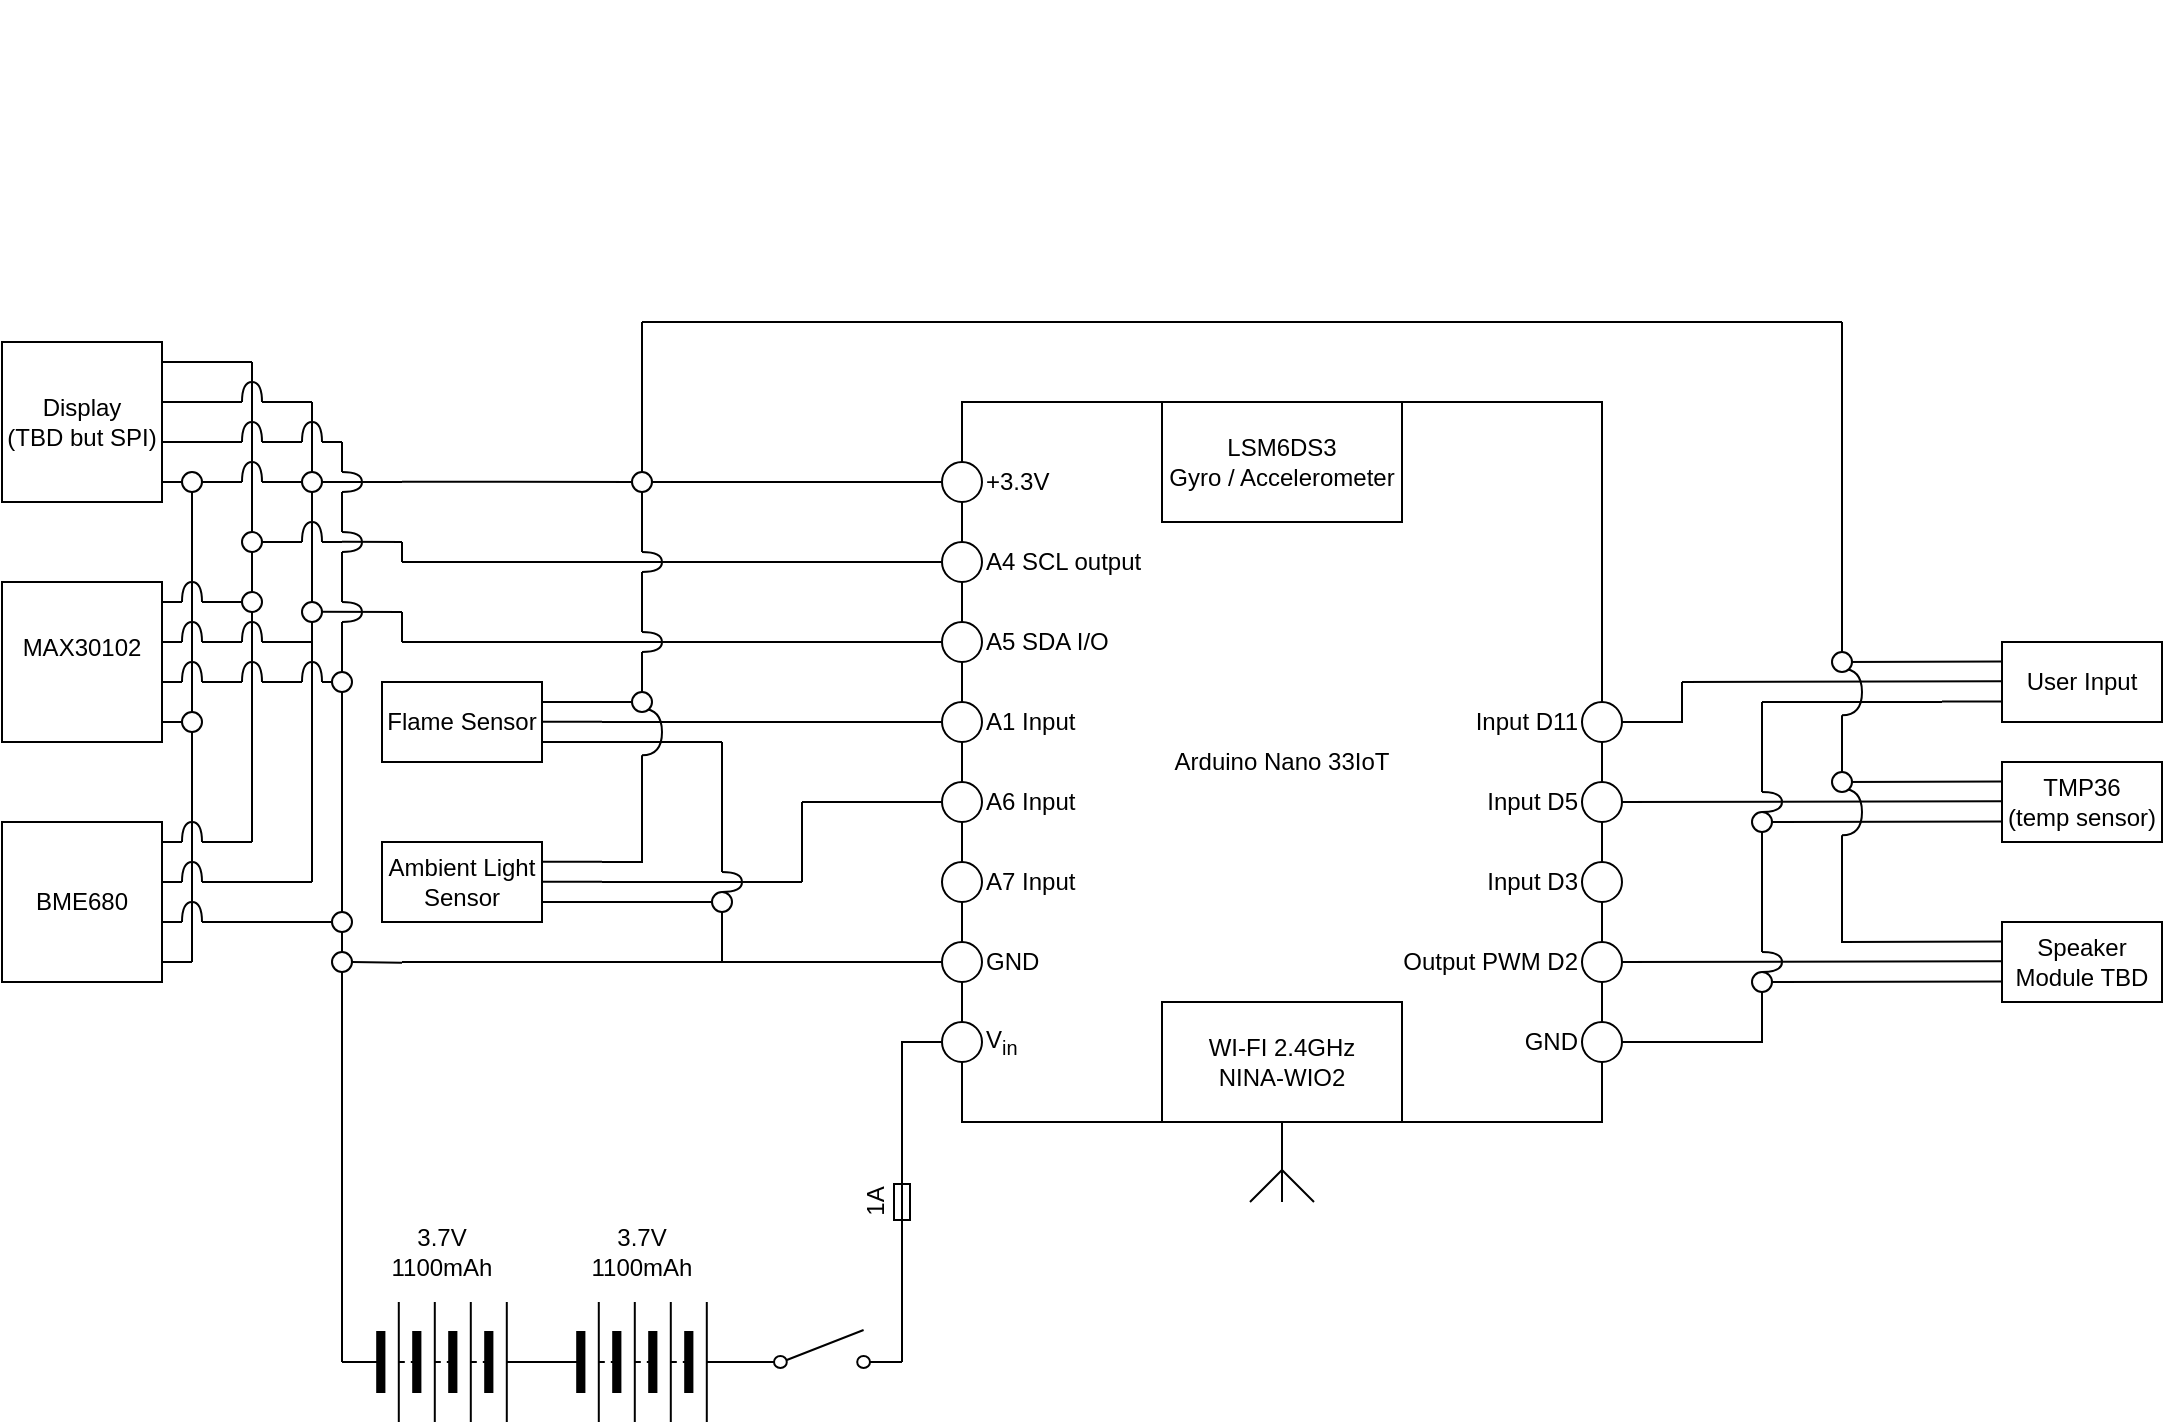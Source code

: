 <mxfile version="24.7.4">
  <diagram name="Page-1" id="16e2658f-23c8-b752-8be9-c03fbebb8bbe">
    <mxGraphModel dx="1185" dy="637" grid="1" gridSize="10" guides="1" tooltips="1" connect="1" arrows="1" fold="1" page="1" pageScale="1" pageWidth="1100" pageHeight="850" background="none" math="0" shadow="0">
      <root>
        <mxCell id="0" />
        <mxCell id="1" parent="0" />
        <mxCell id="g2Q_208xarCO59cymIMF-19" value="" style="html=1;shape=mxgraph.electrical.electro-mechanical.singleSwitch;aspect=fixed;elSwitchState=off;rotation=0;" vertex="1" parent="1">
          <mxGeometry x="370" y="664" width="80" height="20" as="geometry" />
        </mxCell>
        <mxCell id="g2Q_208xarCO59cymIMF-20" value="Flame Sensor" style="rounded=0;whiteSpace=wrap;html=1;" vertex="1" parent="1">
          <mxGeometry x="190" y="340" width="80" height="40" as="geometry" />
        </mxCell>
        <mxCell id="g2Q_208xarCO59cymIMF-21" value="Ambient Light&lt;br&gt;Sensor" style="rounded=0;whiteSpace=wrap;html=1;" vertex="1" parent="1">
          <mxGeometry x="190" y="420" width="80" height="40" as="geometry" />
        </mxCell>
        <mxCell id="g2Q_208xarCO59cymIMF-25" value="" style="pointerEvents=1;verticalLabelPosition=bottom;shadow=0;dashed=0;align=center;html=1;verticalAlign=top;shape=mxgraph.electrical.miscellaneous.batteryStack;" vertex="1" parent="1">
          <mxGeometry x="170" y="650" width="100" height="60" as="geometry" />
        </mxCell>
        <mxCell id="g2Q_208xarCO59cymIMF-26" value="" style="pointerEvents=1;verticalLabelPosition=bottom;shadow=0;dashed=0;align=center;html=1;verticalAlign=top;shape=mxgraph.electrical.miscellaneous.batteryStack;" vertex="1" parent="1">
          <mxGeometry x="270" y="650" width="100" height="60" as="geometry" />
        </mxCell>
        <mxCell id="g2Q_208xarCO59cymIMF-28" value="3.7V 1100mAh" style="text;html=1;align=center;verticalAlign=middle;whiteSpace=wrap;rounded=0;" vertex="1" parent="1">
          <mxGeometry x="290" y="610" width="60" height="30" as="geometry" />
        </mxCell>
        <mxCell id="g2Q_208xarCO59cymIMF-29" value="3.7V 1100mAh" style="text;html=1;align=center;verticalAlign=middle;whiteSpace=wrap;rounded=0;" vertex="1" parent="1">
          <mxGeometry x="190" y="610" width="60" height="30" as="geometry" />
        </mxCell>
        <mxCell id="g2Q_208xarCO59cymIMF-63" value="" style="group" vertex="1" connectable="0" parent="1">
          <mxGeometry x="470" y="200" width="340" height="460" as="geometry" />
        </mxCell>
        <mxCell id="g2Q_208xarCO59cymIMF-55" value="Arduino Nano 33IoT" style="rounded=0;whiteSpace=wrap;html=1;" vertex="1" parent="g2Q_208xarCO59cymIMF-63">
          <mxGeometry x="10" width="320" height="360" as="geometry" />
        </mxCell>
        <mxCell id="g2Q_208xarCO59cymIMF-23" value="" style="verticalLabelPosition=bottom;shadow=0;dashed=0;align=center;html=1;verticalAlign=top;shape=mxgraph.electrical.radio.aerial_-_antenna_1;direction=west;" vertex="1" parent="g2Q_208xarCO59cymIMF-63">
          <mxGeometry x="154" y="360" width="32" height="40" as="geometry" />
        </mxCell>
        <mxCell id="g2Q_208xarCO59cymIMF-47" value="" style="ellipse;whiteSpace=wrap;html=1;aspect=fixed;" vertex="1" parent="g2Q_208xarCO59cymIMF-63">
          <mxGeometry y="30" width="20" height="20" as="geometry" />
        </mxCell>
        <mxCell id="g2Q_208xarCO59cymIMF-48" value="" style="ellipse;whiteSpace=wrap;html=1;aspect=fixed;" vertex="1" parent="g2Q_208xarCO59cymIMF-63">
          <mxGeometry y="70" width="20" height="20" as="geometry" />
        </mxCell>
        <mxCell id="g2Q_208xarCO59cymIMF-49" value="" style="ellipse;whiteSpace=wrap;html=1;aspect=fixed;" vertex="1" parent="g2Q_208xarCO59cymIMF-63">
          <mxGeometry y="110" width="20" height="20" as="geometry" />
        </mxCell>
        <mxCell id="g2Q_208xarCO59cymIMF-50" value="" style="ellipse;whiteSpace=wrap;html=1;aspect=fixed;" vertex="1" parent="g2Q_208xarCO59cymIMF-63">
          <mxGeometry y="150" width="20" height="20" as="geometry" />
        </mxCell>
        <mxCell id="g2Q_208xarCO59cymIMF-51" value="" style="ellipse;whiteSpace=wrap;html=1;aspect=fixed;" vertex="1" parent="g2Q_208xarCO59cymIMF-63">
          <mxGeometry y="190" width="20" height="20" as="geometry" />
        </mxCell>
        <mxCell id="g2Q_208xarCO59cymIMF-52" value="" style="ellipse;whiteSpace=wrap;html=1;aspect=fixed;" vertex="1" parent="g2Q_208xarCO59cymIMF-63">
          <mxGeometry y="230" width="20" height="20" as="geometry" />
        </mxCell>
        <mxCell id="g2Q_208xarCO59cymIMF-53" value="" style="ellipse;whiteSpace=wrap;html=1;aspect=fixed;" vertex="1" parent="g2Q_208xarCO59cymIMF-63">
          <mxGeometry y="270" width="20" height="20" as="geometry" />
        </mxCell>
        <mxCell id="g2Q_208xarCO59cymIMF-54" value="" style="ellipse;whiteSpace=wrap;html=1;aspect=fixed;" vertex="1" parent="g2Q_208xarCO59cymIMF-63">
          <mxGeometry y="310" width="20" height="20" as="geometry" />
        </mxCell>
        <mxCell id="g2Q_208xarCO59cymIMF-56" value="LSM6DS3&lt;br&gt;Gyro / Accelerometer" style="rounded=0;whiteSpace=wrap;html=1;" vertex="1" parent="g2Q_208xarCO59cymIMF-63">
          <mxGeometry x="110" width="120" height="60" as="geometry" />
        </mxCell>
        <mxCell id="g2Q_208xarCO59cymIMF-57" value="WI-FI 2.4GHz&lt;br&gt;NINA-WIO2" style="rounded=0;whiteSpace=wrap;html=1;" vertex="1" parent="g2Q_208xarCO59cymIMF-63">
          <mxGeometry x="110" y="300" width="120" height="60" as="geometry" />
        </mxCell>
        <mxCell id="g2Q_208xarCO59cymIMF-58" value="" style="ellipse;whiteSpace=wrap;html=1;aspect=fixed;" vertex="1" parent="g2Q_208xarCO59cymIMF-63">
          <mxGeometry x="320" y="150" width="20" height="20" as="geometry" />
        </mxCell>
        <mxCell id="g2Q_208xarCO59cymIMF-59" value="" style="ellipse;whiteSpace=wrap;html=1;aspect=fixed;" vertex="1" parent="g2Q_208xarCO59cymIMF-63">
          <mxGeometry x="320" y="190" width="20" height="20" as="geometry" />
        </mxCell>
        <mxCell id="g2Q_208xarCO59cymIMF-60" value="" style="ellipse;whiteSpace=wrap;html=1;aspect=fixed;" vertex="1" parent="g2Q_208xarCO59cymIMF-63">
          <mxGeometry x="320" y="230" width="20" height="20" as="geometry" />
        </mxCell>
        <mxCell id="g2Q_208xarCO59cymIMF-61" value="" style="ellipse;whiteSpace=wrap;html=1;aspect=fixed;" vertex="1" parent="g2Q_208xarCO59cymIMF-63">
          <mxGeometry x="320" y="270" width="20" height="20" as="geometry" />
        </mxCell>
        <mxCell id="g2Q_208xarCO59cymIMF-62" value="" style="ellipse;whiteSpace=wrap;html=1;aspect=fixed;" vertex="1" parent="g2Q_208xarCO59cymIMF-63">
          <mxGeometry x="320" y="310" width="20" height="20" as="geometry" />
        </mxCell>
        <mxCell id="g2Q_208xarCO59cymIMF-64" value="+3.3V" style="text;html=1;align=left;verticalAlign=middle;whiteSpace=wrap;rounded=0;" vertex="1" parent="g2Q_208xarCO59cymIMF-63">
          <mxGeometry x="20" y="25" width="60" height="30" as="geometry" />
        </mxCell>
        <mxCell id="g2Q_208xarCO59cymIMF-65" value="A4 SCL output" style="text;html=1;align=left;verticalAlign=middle;whiteSpace=wrap;rounded=0;" vertex="1" parent="g2Q_208xarCO59cymIMF-63">
          <mxGeometry x="20" y="65" width="110" height="30" as="geometry" />
        </mxCell>
        <mxCell id="g2Q_208xarCO59cymIMF-66" value="A5 SDA I/O" style="text;html=1;align=left;verticalAlign=middle;whiteSpace=wrap;rounded=0;" vertex="1" parent="g2Q_208xarCO59cymIMF-63">
          <mxGeometry x="20" y="105" width="110" height="30" as="geometry" />
        </mxCell>
        <mxCell id="g2Q_208xarCO59cymIMF-67" value="A1 Input" style="text;html=1;align=left;verticalAlign=middle;whiteSpace=wrap;rounded=0;" vertex="1" parent="g2Q_208xarCO59cymIMF-63">
          <mxGeometry x="20" y="145" width="110" height="30" as="geometry" />
        </mxCell>
        <mxCell id="g2Q_208xarCO59cymIMF-68" value="A6 Input" style="text;html=1;align=left;verticalAlign=middle;whiteSpace=wrap;rounded=0;" vertex="1" parent="g2Q_208xarCO59cymIMF-63">
          <mxGeometry x="20" y="185" width="110" height="30" as="geometry" />
        </mxCell>
        <mxCell id="g2Q_208xarCO59cymIMF-69" value="A7 Input" style="text;html=1;align=left;verticalAlign=middle;whiteSpace=wrap;rounded=0;" vertex="1" parent="g2Q_208xarCO59cymIMF-63">
          <mxGeometry x="20" y="225" width="110" height="30" as="geometry" />
        </mxCell>
        <mxCell id="g2Q_208xarCO59cymIMF-70" value="GND" style="text;html=1;align=left;verticalAlign=middle;whiteSpace=wrap;rounded=0;" vertex="1" parent="g2Q_208xarCO59cymIMF-63">
          <mxGeometry x="20" y="265" width="110" height="30" as="geometry" />
        </mxCell>
        <mxCell id="g2Q_208xarCO59cymIMF-71" value="V&lt;sub&gt;in&lt;/sub&gt;" style="text;html=1;align=left;verticalAlign=middle;whiteSpace=wrap;rounded=0;" vertex="1" parent="g2Q_208xarCO59cymIMF-63">
          <mxGeometry x="20" y="305" width="110" height="30" as="geometry" />
        </mxCell>
        <mxCell id="g2Q_208xarCO59cymIMF-72" value="GND" style="text;html=1;align=right;verticalAlign=middle;whiteSpace=wrap;rounded=0;" vertex="1" parent="g2Q_208xarCO59cymIMF-63">
          <mxGeometry x="210" y="305" width="110" height="30" as="geometry" />
        </mxCell>
        <mxCell id="g2Q_208xarCO59cymIMF-74" value="Output PWM D2 " style="text;html=1;align=right;verticalAlign=middle;whiteSpace=wrap;rounded=0;" vertex="1" parent="g2Q_208xarCO59cymIMF-63">
          <mxGeometry x="210" y="265" width="110" height="30" as="geometry" />
        </mxCell>
        <mxCell id="g2Q_208xarCO59cymIMF-75" value="Input D3" style="text;html=1;align=right;verticalAlign=middle;whiteSpace=wrap;rounded=0;" vertex="1" parent="g2Q_208xarCO59cymIMF-63">
          <mxGeometry x="210" y="225" width="110" height="30" as="geometry" />
        </mxCell>
        <mxCell id="g2Q_208xarCO59cymIMF-76" value="Input D5" style="text;html=1;align=right;verticalAlign=middle;whiteSpace=wrap;rounded=0;" vertex="1" parent="g2Q_208xarCO59cymIMF-63">
          <mxGeometry x="210" y="185" width="110" height="30" as="geometry" />
        </mxCell>
        <mxCell id="g2Q_208xarCO59cymIMF-77" value="Input D11" style="text;html=1;align=right;verticalAlign=middle;whiteSpace=wrap;rounded=0;" vertex="1" parent="g2Q_208xarCO59cymIMF-63">
          <mxGeometry x="210" y="145" width="110" height="30" as="geometry" />
        </mxCell>
        <mxCell id="g2Q_208xarCO59cymIMF-215" value="" style="group;rotation=0;" vertex="1" connectable="0" parent="1">
          <mxGeometry x="320" y="265" width="10" height="30" as="geometry" />
        </mxCell>
        <mxCell id="g2Q_208xarCO59cymIMF-216" value="" style="endArrow=none;html=1;rounded=0;" edge="1" parent="g2Q_208xarCO59cymIMF-215">
          <mxGeometry width="50" height="50" relative="1" as="geometry">
            <mxPoint y="20" as="sourcePoint" />
            <mxPoint y="30" as="targetPoint" />
          </mxGeometry>
        </mxCell>
        <mxCell id="g2Q_208xarCO59cymIMF-217" value="" style="curved=1;endArrow=none;html=1;rounded=0;endFill=0;" edge="1" parent="g2Q_208xarCO59cymIMF-215">
          <mxGeometry width="50" height="50" relative="1" as="geometry">
            <mxPoint y="20" as="sourcePoint" />
            <mxPoint y="10" as="targetPoint" />
            <Array as="points">
              <mxPoint x="10" y="20" />
              <mxPoint x="10" y="10" />
            </Array>
          </mxGeometry>
        </mxCell>
        <mxCell id="g2Q_208xarCO59cymIMF-218" value="" style="endArrow=none;html=1;rounded=0;" edge="1" parent="g2Q_208xarCO59cymIMF-215">
          <mxGeometry width="50" height="50" relative="1" as="geometry">
            <mxPoint as="sourcePoint" />
            <mxPoint y="10" as="targetPoint" />
          </mxGeometry>
        </mxCell>
        <mxCell id="g2Q_208xarCO59cymIMF-219" value="" style="endArrow=none;html=1;rounded=0;exitX=1;exitY=0.25;exitDx=0;exitDy=0;" edge="1" parent="1" source="g2Q_208xarCO59cymIMF-20">
          <mxGeometry width="50" height="50" relative="1" as="geometry">
            <mxPoint x="280" y="390" as="sourcePoint" />
            <mxPoint x="320" y="350" as="targetPoint" />
          </mxGeometry>
        </mxCell>
        <mxCell id="g2Q_208xarCO59cymIMF-220" value="" style="group;rotation=0;" vertex="1" connectable="0" parent="1">
          <mxGeometry x="320" y="330" width="10" height="70" as="geometry" />
        </mxCell>
        <mxCell id="g2Q_208xarCO59cymIMF-221" value="" style="endArrow=none;html=1;rounded=0;" edge="1" parent="g2Q_208xarCO59cymIMF-220">
          <mxGeometry width="50" height="50" relative="1" as="geometry">
            <mxPoint y="46.667" as="sourcePoint" />
            <mxPoint y="70" as="targetPoint" />
          </mxGeometry>
        </mxCell>
        <mxCell id="g2Q_208xarCO59cymIMF-222" value="" style="curved=1;endArrow=none;html=1;rounded=0;endFill=0;" edge="1" parent="g2Q_208xarCO59cymIMF-220">
          <mxGeometry width="50" height="50" relative="1" as="geometry">
            <mxPoint y="46.667" as="sourcePoint" />
            <mxPoint y="23.333" as="targetPoint" />
            <Array as="points">
              <mxPoint x="10" y="46.667" />
              <mxPoint x="10" y="23.333" />
            </Array>
          </mxGeometry>
        </mxCell>
        <mxCell id="g2Q_208xarCO59cymIMF-223" value="" style="endArrow=none;html=1;rounded=0;" edge="1" parent="g2Q_208xarCO59cymIMF-220">
          <mxGeometry width="50" height="50" relative="1" as="geometry">
            <mxPoint as="sourcePoint" />
            <mxPoint y="23.333" as="targetPoint" />
          </mxGeometry>
        </mxCell>
        <mxCell id="g2Q_208xarCO59cymIMF-257" value="" style="endArrow=none;html=1;rounded=0;" edge="1" parent="g2Q_208xarCO59cymIMF-220">
          <mxGeometry width="50" height="50" relative="1" as="geometry">
            <mxPoint x="-20" y="100" as="sourcePoint" />
            <mxPoint y="70" as="targetPoint" />
            <Array as="points">
              <mxPoint y="100" />
            </Array>
          </mxGeometry>
        </mxCell>
        <mxCell id="g2Q_208xarCO59cymIMF-224" value="" style="endArrow=none;html=1;rounded=0;exitX=1;exitY=0.25;exitDx=0;exitDy=0;" edge="1" parent="1">
          <mxGeometry width="50" height="50" relative="1" as="geometry">
            <mxPoint x="270" y="359.9" as="sourcePoint" />
            <mxPoint x="300" y="359.9" as="targetPoint" />
          </mxGeometry>
        </mxCell>
        <mxCell id="g2Q_208xarCO59cymIMF-225" value="" style="endArrow=none;html=1;rounded=0;exitX=1;exitY=0.25;exitDx=0;exitDy=0;" edge="1" parent="1">
          <mxGeometry width="50" height="50" relative="1" as="geometry">
            <mxPoint x="270" y="370" as="sourcePoint" />
            <mxPoint x="300" y="370" as="targetPoint" />
          </mxGeometry>
        </mxCell>
        <mxCell id="g2Q_208xarCO59cymIMF-226" value="" style="endArrow=none;html=1;rounded=0;exitX=1;exitY=0.25;exitDx=0;exitDy=0;" edge="1" parent="1">
          <mxGeometry width="50" height="50" relative="1" as="geometry">
            <mxPoint x="270" y="429.9" as="sourcePoint" />
            <mxPoint x="300" y="429.9" as="targetPoint" />
          </mxGeometry>
        </mxCell>
        <mxCell id="g2Q_208xarCO59cymIMF-227" value="" style="endArrow=none;html=1;rounded=0;exitX=1;exitY=0.25;exitDx=0;exitDy=0;" edge="1" parent="1">
          <mxGeometry width="50" height="50" relative="1" as="geometry">
            <mxPoint x="270" y="439.9" as="sourcePoint" />
            <mxPoint x="300" y="439.9" as="targetPoint" />
          </mxGeometry>
        </mxCell>
        <mxCell id="g2Q_208xarCO59cymIMF-228" value="" style="endArrow=none;html=1;rounded=0;exitX=1;exitY=0.25;exitDx=0;exitDy=0;" edge="1" parent="1">
          <mxGeometry width="50" height="50" relative="1" as="geometry">
            <mxPoint x="270" y="450" as="sourcePoint" />
            <mxPoint x="300" y="450" as="targetPoint" />
          </mxGeometry>
        </mxCell>
        <mxCell id="g2Q_208xarCO59cymIMF-235" value="" style="endArrow=none;html=1;rounded=0;entryX=0;entryY=0.5;entryDx=0;entryDy=0;" edge="1" parent="1" source="g2Q_208xarCO59cymIMF-341" target="g2Q_208xarCO59cymIMF-47">
          <mxGeometry width="50" height="50" relative="1" as="geometry">
            <mxPoint x="200" y="239.83" as="sourcePoint" />
            <mxPoint x="230" y="239.83" as="targetPoint" />
          </mxGeometry>
        </mxCell>
        <mxCell id="g2Q_208xarCO59cymIMF-236" value="" style="endArrow=none;html=1;rounded=0;" edge="1" parent="1">
          <mxGeometry width="50" height="50" relative="1" as="geometry">
            <mxPoint x="200" y="280" as="sourcePoint" />
            <mxPoint x="200" y="270" as="targetPoint" />
          </mxGeometry>
        </mxCell>
        <mxCell id="g2Q_208xarCO59cymIMF-237" value="" style="endArrow=none;html=1;rounded=0;entryX=0;entryY=0.5;entryDx=0;entryDy=0;" edge="1" parent="1" target="g2Q_208xarCO59cymIMF-48">
          <mxGeometry width="50" height="50" relative="1" as="geometry">
            <mxPoint x="200" y="280" as="sourcePoint" />
            <mxPoint x="240" y="300" as="targetPoint" />
          </mxGeometry>
        </mxCell>
        <mxCell id="g2Q_208xarCO59cymIMF-238" value="" style="group;rotation=0;" vertex="1" connectable="0" parent="1">
          <mxGeometry x="320" y="305" width="10" height="30" as="geometry" />
        </mxCell>
        <mxCell id="g2Q_208xarCO59cymIMF-239" value="" style="endArrow=none;html=1;rounded=0;" edge="1" parent="g2Q_208xarCO59cymIMF-238">
          <mxGeometry width="50" height="50" relative="1" as="geometry">
            <mxPoint y="20" as="sourcePoint" />
            <mxPoint y="30" as="targetPoint" />
          </mxGeometry>
        </mxCell>
        <mxCell id="g2Q_208xarCO59cymIMF-240" value="" style="curved=1;endArrow=none;html=1;rounded=0;endFill=0;" edge="1" parent="g2Q_208xarCO59cymIMF-238">
          <mxGeometry width="50" height="50" relative="1" as="geometry">
            <mxPoint y="20" as="sourcePoint" />
            <mxPoint y="10" as="targetPoint" />
            <Array as="points">
              <mxPoint x="10" y="20" />
              <mxPoint x="10" y="10" />
            </Array>
          </mxGeometry>
        </mxCell>
        <mxCell id="g2Q_208xarCO59cymIMF-241" value="" style="endArrow=none;html=1;rounded=0;" edge="1" parent="g2Q_208xarCO59cymIMF-238">
          <mxGeometry width="50" height="50" relative="1" as="geometry">
            <mxPoint as="sourcePoint" />
            <mxPoint y="10" as="targetPoint" />
          </mxGeometry>
        </mxCell>
        <mxCell id="g2Q_208xarCO59cymIMF-242" value="" style="endArrow=none;html=1;rounded=0;" edge="1" parent="1">
          <mxGeometry width="50" height="50" relative="1" as="geometry">
            <mxPoint x="200" y="320" as="sourcePoint" />
            <mxPoint x="200" y="305" as="targetPoint" />
          </mxGeometry>
        </mxCell>
        <mxCell id="g2Q_208xarCO59cymIMF-243" value="" style="endArrow=none;html=1;rounded=0;entryX=0;entryY=0.5;entryDx=0;entryDy=0;" edge="1" parent="1" target="g2Q_208xarCO59cymIMF-49">
          <mxGeometry width="50" height="50" relative="1" as="geometry">
            <mxPoint x="200" y="320" as="sourcePoint" />
            <mxPoint x="270" y="300" as="targetPoint" />
          </mxGeometry>
        </mxCell>
        <mxCell id="g2Q_208xarCO59cymIMF-244" value="" style="endArrow=none;html=1;rounded=0;" edge="1" parent="1" source="g2Q_208xarCO59cymIMF-343">
          <mxGeometry width="50" height="50" relative="1" as="geometry">
            <mxPoint x="320" y="350" as="sourcePoint" />
            <mxPoint x="320" y="330" as="targetPoint" />
          </mxGeometry>
        </mxCell>
        <mxCell id="g2Q_208xarCO59cymIMF-249" value="" style="endArrow=none;html=1;rounded=0;" edge="1" parent="1">
          <mxGeometry width="50" height="50" relative="1" as="geometry">
            <mxPoint x="320" y="310" as="sourcePoint" />
            <mxPoint x="320" y="290" as="targetPoint" />
          </mxGeometry>
        </mxCell>
        <mxCell id="g2Q_208xarCO59cymIMF-251" value="" style="endArrow=none;html=1;rounded=0;" edge="1" parent="1">
          <mxGeometry width="50" height="50" relative="1" as="geometry">
            <mxPoint x="320" y="270" as="sourcePoint" />
            <mxPoint x="320" y="200" as="targetPoint" />
          </mxGeometry>
        </mxCell>
        <mxCell id="g2Q_208xarCO59cymIMF-252" value="" style="endArrow=none;html=1;rounded=0;entryX=0;entryY=0.5;entryDx=0;entryDy=0;" edge="1" parent="1" target="g2Q_208xarCO59cymIMF-50">
          <mxGeometry width="50" height="50" relative="1" as="geometry">
            <mxPoint x="300" y="360" as="sourcePoint" />
            <mxPoint x="400" y="360" as="targetPoint" />
          </mxGeometry>
        </mxCell>
        <mxCell id="g2Q_208xarCO59cymIMF-253" value="" style="endArrow=none;html=1;rounded=0;" edge="1" parent="1">
          <mxGeometry width="50" height="50" relative="1" as="geometry">
            <mxPoint x="300" y="370" as="sourcePoint" />
            <mxPoint x="360" y="370" as="targetPoint" />
          </mxGeometry>
        </mxCell>
        <mxCell id="g2Q_208xarCO59cymIMF-254" value="" style="endArrow=none;html=1;rounded=0;" edge="1" parent="1">
          <mxGeometry width="50" height="50" relative="1" as="geometry">
            <mxPoint x="300" y="440" as="sourcePoint" />
            <mxPoint x="400" y="440" as="targetPoint" />
          </mxGeometry>
        </mxCell>
        <mxCell id="g2Q_208xarCO59cymIMF-255" value="" style="endArrow=none;html=1;rounded=0;" edge="1" parent="1">
          <mxGeometry width="50" height="50" relative="1" as="geometry">
            <mxPoint x="400" y="440" as="sourcePoint" />
            <mxPoint x="400" y="400" as="targetPoint" />
          </mxGeometry>
        </mxCell>
        <mxCell id="g2Q_208xarCO59cymIMF-256" value="" style="endArrow=none;html=1;rounded=0;entryX=0;entryY=0.5;entryDx=0;entryDy=0;" edge="1" parent="1" target="g2Q_208xarCO59cymIMF-51">
          <mxGeometry width="50" height="50" relative="1" as="geometry">
            <mxPoint x="400" y="400" as="sourcePoint" />
            <mxPoint x="410" y="370" as="targetPoint" />
          </mxGeometry>
        </mxCell>
        <mxCell id="g2Q_208xarCO59cymIMF-258" value="" style="endArrow=none;html=1;rounded=0;entryX=0;entryY=0.5;entryDx=0;entryDy=0;" edge="1" parent="1" target="g2Q_208xarCO59cymIMF-53">
          <mxGeometry width="50" height="50" relative="1" as="geometry">
            <mxPoint x="320" y="480" as="sourcePoint" />
            <mxPoint x="440" y="480" as="targetPoint" />
          </mxGeometry>
        </mxCell>
        <mxCell id="g2Q_208xarCO59cymIMF-259" value="" style="group;rotation=0;" vertex="1" connectable="0" parent="1">
          <mxGeometry x="360" y="425" width="10" height="30" as="geometry" />
        </mxCell>
        <mxCell id="g2Q_208xarCO59cymIMF-260" value="" style="endArrow=none;html=1;rounded=0;" edge="1" parent="g2Q_208xarCO59cymIMF-259">
          <mxGeometry width="50" height="50" relative="1" as="geometry">
            <mxPoint y="20" as="sourcePoint" />
            <mxPoint y="30" as="targetPoint" />
          </mxGeometry>
        </mxCell>
        <mxCell id="g2Q_208xarCO59cymIMF-261" value="" style="curved=1;endArrow=none;html=1;rounded=0;endFill=0;" edge="1" parent="g2Q_208xarCO59cymIMF-259">
          <mxGeometry width="50" height="50" relative="1" as="geometry">
            <mxPoint y="20" as="sourcePoint" />
            <mxPoint y="10" as="targetPoint" />
            <Array as="points">
              <mxPoint x="10" y="20" />
              <mxPoint x="10" y="10" />
            </Array>
          </mxGeometry>
        </mxCell>
        <mxCell id="g2Q_208xarCO59cymIMF-262" value="" style="endArrow=none;html=1;rounded=0;" edge="1" parent="g2Q_208xarCO59cymIMF-259">
          <mxGeometry width="50" height="50" relative="1" as="geometry">
            <mxPoint as="sourcePoint" />
            <mxPoint y="10" as="targetPoint" />
          </mxGeometry>
        </mxCell>
        <mxCell id="g2Q_208xarCO59cymIMF-263" value="" style="endArrow=none;html=1;rounded=0;" edge="1" parent="1">
          <mxGeometry width="50" height="50" relative="1" as="geometry">
            <mxPoint x="360" y="480" as="sourcePoint" />
            <mxPoint x="360" y="450" as="targetPoint" />
          </mxGeometry>
        </mxCell>
        <mxCell id="g2Q_208xarCO59cymIMF-264" value="" style="endArrow=none;html=1;rounded=0;" edge="1" parent="1" source="g2Q_208xarCO59cymIMF-347">
          <mxGeometry width="50" height="50" relative="1" as="geometry">
            <mxPoint x="300" y="450" as="sourcePoint" />
            <mxPoint x="360" y="450" as="targetPoint" />
          </mxGeometry>
        </mxCell>
        <mxCell id="g2Q_208xarCO59cymIMF-265" value="" style="endArrow=none;html=1;rounded=0;" edge="1" parent="1">
          <mxGeometry width="50" height="50" relative="1" as="geometry">
            <mxPoint x="360" y="370" as="sourcePoint" />
            <mxPoint x="360" y="430" as="targetPoint" />
          </mxGeometry>
        </mxCell>
        <mxCell id="g2Q_208xarCO59cymIMF-194" value="" style="group;rotation=0;" vertex="1" connectable="0" parent="1">
          <mxGeometry x="170" y="255" width="10" height="30" as="geometry" />
        </mxCell>
        <mxCell id="g2Q_208xarCO59cymIMF-195" value="" style="endArrow=none;html=1;rounded=0;" edge="1" parent="g2Q_208xarCO59cymIMF-194">
          <mxGeometry width="50" height="50" relative="1" as="geometry">
            <mxPoint y="20" as="sourcePoint" />
            <mxPoint y="30" as="targetPoint" />
          </mxGeometry>
        </mxCell>
        <mxCell id="g2Q_208xarCO59cymIMF-196" value="" style="curved=1;endArrow=none;html=1;rounded=0;endFill=0;" edge="1" parent="g2Q_208xarCO59cymIMF-194">
          <mxGeometry width="50" height="50" relative="1" as="geometry">
            <mxPoint y="20" as="sourcePoint" />
            <mxPoint y="10" as="targetPoint" />
            <Array as="points">
              <mxPoint x="10" y="20" />
              <mxPoint x="10" y="10" />
            </Array>
          </mxGeometry>
        </mxCell>
        <mxCell id="g2Q_208xarCO59cymIMF-197" value="" style="endArrow=none;html=1;rounded=0;" edge="1" parent="g2Q_208xarCO59cymIMF-194">
          <mxGeometry width="50" height="50" relative="1" as="geometry">
            <mxPoint as="sourcePoint" />
            <mxPoint y="10" as="targetPoint" />
          </mxGeometry>
        </mxCell>
        <mxCell id="g2Q_208xarCO59cymIMF-210" value="" style="endArrow=none;html=1;rounded=0;" edge="1" parent="g2Q_208xarCO59cymIMF-194">
          <mxGeometry width="50" height="50" relative="1" as="geometry">
            <mxPoint y="14.83" as="sourcePoint" />
            <mxPoint x="30" y="15" as="targetPoint" />
          </mxGeometry>
        </mxCell>
        <mxCell id="g2Q_208xarCO59cymIMF-267" value="" style="endArrow=none;html=1;rounded=0;" edge="1" parent="1">
          <mxGeometry width="50" height="50" relative="1" as="geometry">
            <mxPoint x="200" y="480" as="sourcePoint" />
            <mxPoint x="320" y="480" as="targetPoint" />
          </mxGeometry>
        </mxCell>
        <mxCell id="g2Q_208xarCO59cymIMF-270" value="" style="endArrow=none;html=1;rounded=0;entryX=0;entryY=0.5;entryDx=0;entryDy=0;" edge="1" parent="1" target="g2Q_208xarCO59cymIMF-25">
          <mxGeometry width="50" height="50" relative="1" as="geometry">
            <mxPoint x="170" y="480" as="sourcePoint" />
            <mxPoint x="170" y="560" as="targetPoint" />
          </mxGeometry>
        </mxCell>
        <mxCell id="g2Q_208xarCO59cymIMF-271" value="" style="endArrow=none;html=1;rounded=0;" edge="1" parent="1">
          <mxGeometry width="50" height="50" relative="1" as="geometry">
            <mxPoint x="450" y="680" as="sourcePoint" />
            <mxPoint x="450" y="630" as="targetPoint" />
          </mxGeometry>
        </mxCell>
        <mxCell id="g2Q_208xarCO59cymIMF-272" value="" style="endArrow=none;html=1;rounded=0;entryX=0;entryY=0.5;entryDx=0;entryDy=0;" edge="1" parent="1" target="g2Q_208xarCO59cymIMF-54">
          <mxGeometry width="50" height="50" relative="1" as="geometry">
            <mxPoint x="450" y="570" as="sourcePoint" />
            <mxPoint x="450" y="520" as="targetPoint" />
            <Array as="points">
              <mxPoint x="450" y="520" />
            </Array>
          </mxGeometry>
        </mxCell>
        <mxCell id="g2Q_208xarCO59cymIMF-287" value="&lt;div&gt;User Input&lt;/div&gt;" style="rounded=0;whiteSpace=wrap;html=1;" vertex="1" parent="1">
          <mxGeometry x="1000" y="320" width="80" height="40" as="geometry" />
        </mxCell>
        <mxCell id="g2Q_208xarCO59cymIMF-288" value="" style="endArrow=none;html=1;rounded=0;" edge="1" parent="1">
          <mxGeometry width="50" height="50" relative="1" as="geometry">
            <mxPoint x="920" y="330" as="sourcePoint" />
            <mxPoint x="1000" y="329.76" as="targetPoint" />
          </mxGeometry>
        </mxCell>
        <mxCell id="g2Q_208xarCO59cymIMF-289" value="" style="endArrow=none;html=1;rounded=0;" edge="1" parent="1">
          <mxGeometry width="50" height="50" relative="1" as="geometry">
            <mxPoint x="840" y="340" as="sourcePoint" />
            <mxPoint x="1000" y="339.66" as="targetPoint" />
          </mxGeometry>
        </mxCell>
        <mxCell id="g2Q_208xarCO59cymIMF-290" value="" style="endArrow=none;html=1;rounded=0;exitX=1;exitY=0.25;exitDx=0;exitDy=0;" edge="1" parent="1">
          <mxGeometry width="50" height="50" relative="1" as="geometry">
            <mxPoint x="970" y="349.76" as="sourcePoint" />
            <mxPoint x="1000" y="349.76" as="targetPoint" />
          </mxGeometry>
        </mxCell>
        <mxCell id="g2Q_208xarCO59cymIMF-291" value="Speaker&lt;br&gt;Module TBD" style="rounded=0;whiteSpace=wrap;html=1;" vertex="1" parent="1">
          <mxGeometry x="1000" y="460" width="80" height="40" as="geometry" />
        </mxCell>
        <mxCell id="g2Q_208xarCO59cymIMF-295" value="TMP36&lt;br&gt;(temp sensor)" style="rounded=0;whiteSpace=wrap;html=1;flipV=1;" vertex="1" parent="1">
          <mxGeometry x="1000" y="380" width="80" height="40" as="geometry" />
        </mxCell>
        <mxCell id="g2Q_208xarCO59cymIMF-299" value="" style="endArrow=none;html=1;rounded=0;" edge="1" parent="1">
          <mxGeometry width="50" height="50" relative="1" as="geometry">
            <mxPoint x="920" y="390" as="sourcePoint" />
            <mxPoint x="1000" y="389.76" as="targetPoint" />
          </mxGeometry>
        </mxCell>
        <mxCell id="g2Q_208xarCO59cymIMF-300" value="" style="endArrow=none;html=1;rounded=0;exitX=1;exitY=0.5;exitDx=0;exitDy=0;" edge="1" parent="1" source="g2Q_208xarCO59cymIMF-59">
          <mxGeometry width="50" height="50" relative="1" as="geometry">
            <mxPoint x="970" y="399.66" as="sourcePoint" />
            <mxPoint x="1000" y="399.66" as="targetPoint" />
          </mxGeometry>
        </mxCell>
        <mxCell id="g2Q_208xarCO59cymIMF-301" value="" style="endArrow=none;html=1;rounded=0;" edge="1" parent="1">
          <mxGeometry width="50" height="50" relative="1" as="geometry">
            <mxPoint x="880" y="410" as="sourcePoint" />
            <mxPoint x="1000" y="409.76" as="targetPoint" />
          </mxGeometry>
        </mxCell>
        <mxCell id="g2Q_208xarCO59cymIMF-302" value="" style="endArrow=none;html=1;rounded=0;" edge="1" parent="1">
          <mxGeometry width="50" height="50" relative="1" as="geometry">
            <mxPoint x="920" y="440" as="sourcePoint" />
            <mxPoint x="1000" y="469.76" as="targetPoint" />
            <Array as="points">
              <mxPoint x="920" y="470" />
            </Array>
          </mxGeometry>
        </mxCell>
        <mxCell id="g2Q_208xarCO59cymIMF-303" value="" style="endArrow=none;html=1;rounded=0;exitX=1;exitY=0.5;exitDx=0;exitDy=0;" edge="1" parent="1" source="g2Q_208xarCO59cymIMF-61">
          <mxGeometry width="50" height="50" relative="1" as="geometry">
            <mxPoint x="840" y="480" as="sourcePoint" />
            <mxPoint x="1000" y="479.66" as="targetPoint" />
          </mxGeometry>
        </mxCell>
        <mxCell id="g2Q_208xarCO59cymIMF-304" value="" style="endArrow=none;html=1;rounded=0;" edge="1" parent="1">
          <mxGeometry width="50" height="50" relative="1" as="geometry">
            <mxPoint x="880" y="490" as="sourcePoint" />
            <mxPoint x="1000" y="489.76" as="targetPoint" />
          </mxGeometry>
        </mxCell>
        <mxCell id="g2Q_208xarCO59cymIMF-305" value="" style="group;rotation=0;" vertex="1" connectable="0" parent="1">
          <mxGeometry x="920" y="310" width="10" height="70" as="geometry" />
        </mxCell>
        <mxCell id="g2Q_208xarCO59cymIMF-306" value="" style="endArrow=none;html=1;rounded=0;" edge="1" parent="g2Q_208xarCO59cymIMF-305">
          <mxGeometry width="50" height="50" relative="1" as="geometry">
            <mxPoint y="46.667" as="sourcePoint" />
            <mxPoint y="70" as="targetPoint" />
          </mxGeometry>
        </mxCell>
        <mxCell id="g2Q_208xarCO59cymIMF-307" value="" style="curved=1;endArrow=none;html=1;rounded=0;endFill=0;" edge="1" parent="g2Q_208xarCO59cymIMF-305">
          <mxGeometry width="50" height="50" relative="1" as="geometry">
            <mxPoint y="46.667" as="sourcePoint" />
            <mxPoint y="23.333" as="targetPoint" />
            <Array as="points">
              <mxPoint x="10" y="46.667" />
              <mxPoint x="10" y="23.333" />
            </Array>
          </mxGeometry>
        </mxCell>
        <mxCell id="g2Q_208xarCO59cymIMF-308" value="" style="endArrow=none;html=1;rounded=0;" edge="1" parent="g2Q_208xarCO59cymIMF-305">
          <mxGeometry width="50" height="50" relative="1" as="geometry">
            <mxPoint as="sourcePoint" />
            <mxPoint y="23.333" as="targetPoint" />
          </mxGeometry>
        </mxCell>
        <mxCell id="g2Q_208xarCO59cymIMF-327" value="" style="endArrow=none;html=1;rounded=0;" edge="1" parent="g2Q_208xarCO59cymIMF-305">
          <mxGeometry width="50" height="50" relative="1" as="geometry">
            <mxPoint x="-40" y="40" as="sourcePoint" />
            <mxPoint x="50" y="40" as="targetPoint" />
          </mxGeometry>
        </mxCell>
        <mxCell id="g2Q_208xarCO59cymIMF-368" value="" style="ellipse;whiteSpace=wrap;html=1;aspect=fixed;" vertex="1" parent="g2Q_208xarCO59cymIMF-305">
          <mxGeometry x="-5" y="15" width="10" height="10" as="geometry" />
        </mxCell>
        <mxCell id="g2Q_208xarCO59cymIMF-315" value="" style="group;rotation=0;" vertex="1" connectable="0" parent="1">
          <mxGeometry x="920" y="370" width="10" height="70" as="geometry" />
        </mxCell>
        <mxCell id="g2Q_208xarCO59cymIMF-316" value="" style="endArrow=none;html=1;rounded=0;" edge="1" parent="g2Q_208xarCO59cymIMF-315">
          <mxGeometry width="50" height="50" relative="1" as="geometry">
            <mxPoint y="46.667" as="sourcePoint" />
            <mxPoint y="70" as="targetPoint" />
          </mxGeometry>
        </mxCell>
        <mxCell id="g2Q_208xarCO59cymIMF-317" value="" style="curved=1;endArrow=none;html=1;rounded=0;endFill=0;" edge="1" parent="g2Q_208xarCO59cymIMF-315">
          <mxGeometry width="50" height="50" relative="1" as="geometry">
            <mxPoint y="46.667" as="sourcePoint" />
            <mxPoint y="23.333" as="targetPoint" />
            <Array as="points">
              <mxPoint x="10" y="46.667" />
              <mxPoint x="10" y="23.333" />
            </Array>
          </mxGeometry>
        </mxCell>
        <mxCell id="g2Q_208xarCO59cymIMF-318" value="" style="endArrow=none;html=1;rounded=0;" edge="1" parent="g2Q_208xarCO59cymIMF-315">
          <mxGeometry width="50" height="50" relative="1" as="geometry">
            <mxPoint as="sourcePoint" />
            <mxPoint y="23.333" as="targetPoint" />
          </mxGeometry>
        </mxCell>
        <mxCell id="g2Q_208xarCO59cymIMF-369" value="" style="ellipse;whiteSpace=wrap;html=1;aspect=fixed;" vertex="1" parent="g2Q_208xarCO59cymIMF-315">
          <mxGeometry x="-5" y="15" width="10" height="10" as="geometry" />
        </mxCell>
        <mxCell id="g2Q_208xarCO59cymIMF-323" value="" style="endArrow=none;html=1;rounded=0;" edge="1" parent="1">
          <mxGeometry width="50" height="50" relative="1" as="geometry">
            <mxPoint x="920" y="310" as="sourcePoint" />
            <mxPoint x="920" y="160" as="targetPoint" />
          </mxGeometry>
        </mxCell>
        <mxCell id="g2Q_208xarCO59cymIMF-324" value="" style="endArrow=none;html=1;rounded=0;" edge="1" parent="1">
          <mxGeometry width="50" height="50" relative="1" as="geometry">
            <mxPoint x="320" y="160" as="sourcePoint" />
            <mxPoint x="920" y="160" as="targetPoint" />
          </mxGeometry>
        </mxCell>
        <mxCell id="g2Q_208xarCO59cymIMF-325" value="" style="endArrow=none;html=1;rounded=0;" edge="1" parent="1">
          <mxGeometry width="50" height="50" relative="1" as="geometry">
            <mxPoint x="320" y="200" as="sourcePoint" />
            <mxPoint x="320" y="160" as="targetPoint" />
          </mxGeometry>
        </mxCell>
        <mxCell id="g2Q_208xarCO59cymIMF-328" value="" style="group;rotation=0;" vertex="1" connectable="0" parent="1">
          <mxGeometry x="880" y="385" width="10" height="30" as="geometry" />
        </mxCell>
        <mxCell id="g2Q_208xarCO59cymIMF-329" value="" style="endArrow=none;html=1;rounded=0;" edge="1" parent="g2Q_208xarCO59cymIMF-328">
          <mxGeometry width="50" height="50" relative="1" as="geometry">
            <mxPoint y="20" as="sourcePoint" />
            <mxPoint y="30" as="targetPoint" />
          </mxGeometry>
        </mxCell>
        <mxCell id="g2Q_208xarCO59cymIMF-330" value="" style="curved=1;endArrow=none;html=1;rounded=0;endFill=0;" edge="1" parent="g2Q_208xarCO59cymIMF-328">
          <mxGeometry width="50" height="50" relative="1" as="geometry">
            <mxPoint y="20" as="sourcePoint" />
            <mxPoint y="10" as="targetPoint" />
            <Array as="points">
              <mxPoint x="10" y="20" />
              <mxPoint x="10" y="10" />
            </Array>
          </mxGeometry>
        </mxCell>
        <mxCell id="g2Q_208xarCO59cymIMF-331" value="" style="endArrow=none;html=1;rounded=0;" edge="1" parent="g2Q_208xarCO59cymIMF-328">
          <mxGeometry width="50" height="50" relative="1" as="geometry">
            <mxPoint as="sourcePoint" />
            <mxPoint y="10" as="targetPoint" />
          </mxGeometry>
        </mxCell>
        <mxCell id="g2Q_208xarCO59cymIMF-332" value="" style="group;rotation=0;" vertex="1" connectable="0" parent="1">
          <mxGeometry x="880" y="465" width="10" height="30" as="geometry" />
        </mxCell>
        <mxCell id="g2Q_208xarCO59cymIMF-333" value="" style="endArrow=none;html=1;rounded=0;" edge="1" parent="g2Q_208xarCO59cymIMF-332" source="g2Q_208xarCO59cymIMF-371">
          <mxGeometry width="50" height="50" relative="1" as="geometry">
            <mxPoint y="20" as="sourcePoint" />
            <mxPoint y="30" as="targetPoint" />
          </mxGeometry>
        </mxCell>
        <mxCell id="g2Q_208xarCO59cymIMF-334" value="" style="curved=1;endArrow=none;html=1;rounded=0;endFill=0;" edge="1" parent="g2Q_208xarCO59cymIMF-332">
          <mxGeometry width="50" height="50" relative="1" as="geometry">
            <mxPoint y="20" as="sourcePoint" />
            <mxPoint y="10" as="targetPoint" />
            <Array as="points">
              <mxPoint x="10" y="20" />
              <mxPoint x="10" y="10" />
            </Array>
          </mxGeometry>
        </mxCell>
        <mxCell id="g2Q_208xarCO59cymIMF-335" value="" style="endArrow=none;html=1;rounded=0;" edge="1" parent="g2Q_208xarCO59cymIMF-332">
          <mxGeometry width="50" height="50" relative="1" as="geometry">
            <mxPoint as="sourcePoint" />
            <mxPoint y="10" as="targetPoint" />
          </mxGeometry>
        </mxCell>
        <mxCell id="g2Q_208xarCO59cymIMF-371" value="" style="ellipse;whiteSpace=wrap;html=1;aspect=fixed;" vertex="1" parent="g2Q_208xarCO59cymIMF-332">
          <mxGeometry x="-5" y="20" width="10" height="10" as="geometry" />
        </mxCell>
        <mxCell id="g2Q_208xarCO59cymIMF-336" value="" style="endArrow=none;html=1;rounded=0;exitX=1;exitY=0.5;exitDx=0;exitDy=0;entryX=0.5;entryY=1;entryDx=0;entryDy=0;" edge="1" parent="1" source="g2Q_208xarCO59cymIMF-62" target="g2Q_208xarCO59cymIMF-371">
          <mxGeometry width="50" height="50" relative="1" as="geometry">
            <mxPoint x="840" y="580" as="sourcePoint" />
            <mxPoint x="880" y="500" as="targetPoint" />
            <Array as="points">
              <mxPoint x="880" y="520" />
            </Array>
          </mxGeometry>
        </mxCell>
        <mxCell id="g2Q_208xarCO59cymIMF-337" value="" style="endArrow=none;html=1;rounded=0;" edge="1" parent="1">
          <mxGeometry width="50" height="50" relative="1" as="geometry">
            <mxPoint x="880" y="470" as="sourcePoint" />
            <mxPoint x="880" y="410" as="targetPoint" />
          </mxGeometry>
        </mxCell>
        <mxCell id="g2Q_208xarCO59cymIMF-338" value="" style="endArrow=none;html=1;rounded=0;" edge="1" parent="1">
          <mxGeometry width="50" height="50" relative="1" as="geometry">
            <mxPoint x="880" y="390" as="sourcePoint" />
            <mxPoint x="880" y="350" as="targetPoint" />
          </mxGeometry>
        </mxCell>
        <mxCell id="g2Q_208xarCO59cymIMF-339" value="" style="endArrow=none;html=1;rounded=0;" edge="1" parent="1">
          <mxGeometry width="50" height="50" relative="1" as="geometry">
            <mxPoint x="810" y="360" as="sourcePoint" />
            <mxPoint x="840" y="340" as="targetPoint" />
            <Array as="points">
              <mxPoint x="840" y="360" />
            </Array>
          </mxGeometry>
        </mxCell>
        <mxCell id="g2Q_208xarCO59cymIMF-340" value="" style="ellipse;whiteSpace=wrap;html=1;aspect=fixed;" vertex="1" parent="1">
          <mxGeometry x="NaN" y="NaN" width="20" height="NaN" as="geometry" />
        </mxCell>
        <mxCell id="g2Q_208xarCO59cymIMF-342" value="" style="endArrow=none;html=1;rounded=0;entryX=0;entryY=0.5;entryDx=0;entryDy=0;" edge="1" parent="1" target="g2Q_208xarCO59cymIMF-341">
          <mxGeometry width="50" height="50" relative="1" as="geometry">
            <mxPoint x="200" y="239.83" as="sourcePoint" />
            <mxPoint x="470" y="240" as="targetPoint" />
          </mxGeometry>
        </mxCell>
        <mxCell id="g2Q_208xarCO59cymIMF-341" value="" style="ellipse;whiteSpace=wrap;html=1;aspect=fixed;" vertex="1" parent="1">
          <mxGeometry x="315" y="235" width="10" height="10" as="geometry" />
        </mxCell>
        <mxCell id="g2Q_208xarCO59cymIMF-344" value="" style="endArrow=none;html=1;rounded=0;" edge="1" parent="1" target="g2Q_208xarCO59cymIMF-343">
          <mxGeometry width="50" height="50" relative="1" as="geometry">
            <mxPoint x="320" y="350" as="sourcePoint" />
            <mxPoint x="320" y="330" as="targetPoint" />
          </mxGeometry>
        </mxCell>
        <mxCell id="g2Q_208xarCO59cymIMF-343" value="" style="ellipse;whiteSpace=wrap;html=1;aspect=fixed;" vertex="1" parent="1">
          <mxGeometry x="315" y="345" width="10" height="10" as="geometry" />
        </mxCell>
        <mxCell id="g2Q_208xarCO59cymIMF-348" value="" style="endArrow=none;html=1;rounded=0;" edge="1" parent="1" target="g2Q_208xarCO59cymIMF-347">
          <mxGeometry width="50" height="50" relative="1" as="geometry">
            <mxPoint x="300" y="450" as="sourcePoint" />
            <mxPoint x="360" y="450" as="targetPoint" />
          </mxGeometry>
        </mxCell>
        <mxCell id="g2Q_208xarCO59cymIMF-347" value="" style="ellipse;whiteSpace=wrap;html=1;aspect=fixed;" vertex="1" parent="1">
          <mxGeometry x="355" y="445" width="10" height="10" as="geometry" />
        </mxCell>
        <mxCell id="g2Q_208xarCO59cymIMF-123" value="" style="group;rotation=-90;" vertex="1" connectable="0" parent="1">
          <mxGeometry x="90" y="440" width="10" height="30" as="geometry" />
        </mxCell>
        <mxCell id="g2Q_208xarCO59cymIMF-124" value="" style="endArrow=none;html=1;rounded=0;" edge="1" parent="g2Q_208xarCO59cymIMF-123">
          <mxGeometry width="50" height="50" relative="1" as="geometry">
            <mxPoint x="10" y="20" as="sourcePoint" />
            <mxPoint x="20" y="20" as="targetPoint" />
          </mxGeometry>
        </mxCell>
        <mxCell id="g2Q_208xarCO59cymIMF-125" value="" style="curved=1;endArrow=none;html=1;rounded=0;endFill=0;" edge="1" parent="g2Q_208xarCO59cymIMF-123">
          <mxGeometry width="50" height="50" relative="1" as="geometry">
            <mxPoint x="10" y="20" as="sourcePoint" />
            <mxPoint y="20" as="targetPoint" />
            <Array as="points">
              <mxPoint x="10" y="10" />
              <mxPoint y="10" />
            </Array>
          </mxGeometry>
        </mxCell>
        <mxCell id="g2Q_208xarCO59cymIMF-126" value="" style="endArrow=none;html=1;rounded=0;" edge="1" parent="g2Q_208xarCO59cymIMF-123">
          <mxGeometry width="50" height="50" relative="1" as="geometry">
            <mxPoint x="-10" y="20" as="sourcePoint" />
            <mxPoint y="20" as="targetPoint" />
          </mxGeometry>
        </mxCell>
        <mxCell id="g2Q_208xarCO59cymIMF-3" value="BME680" style="whiteSpace=wrap;html=1;aspect=fixed;" vertex="1" parent="1">
          <mxGeometry y="410" width="80" height="80" as="geometry" />
        </mxCell>
        <mxCell id="g2Q_208xarCO59cymIMF-99" value="" style="endArrow=none;html=1;rounded=0;exitX=1;exitY=0.25;exitDx=0;exitDy=0;" edge="1" parent="1">
          <mxGeometry width="50" height="50" relative="1" as="geometry">
            <mxPoint x="80" y="480.004" as="sourcePoint" />
            <mxPoint x="95" y="480" as="targetPoint" />
          </mxGeometry>
        </mxCell>
        <mxCell id="g2Q_208xarCO59cymIMF-128" value="" style="group;rotation=-90;" vertex="1" connectable="0" parent="1">
          <mxGeometry x="90" y="420" width="10" height="30" as="geometry" />
        </mxCell>
        <mxCell id="g2Q_208xarCO59cymIMF-129" value="" style="endArrow=none;html=1;rounded=0;" edge="1" parent="g2Q_208xarCO59cymIMF-128">
          <mxGeometry width="50" height="50" relative="1" as="geometry">
            <mxPoint x="10" y="20" as="sourcePoint" />
            <mxPoint x="20" y="20" as="targetPoint" />
          </mxGeometry>
        </mxCell>
        <mxCell id="g2Q_208xarCO59cymIMF-130" value="" style="curved=1;endArrow=none;html=1;rounded=0;endFill=0;" edge="1" parent="g2Q_208xarCO59cymIMF-128">
          <mxGeometry width="50" height="50" relative="1" as="geometry">
            <mxPoint x="10" y="20" as="sourcePoint" />
            <mxPoint y="20" as="targetPoint" />
            <Array as="points">
              <mxPoint x="10" y="10" />
              <mxPoint y="10" />
            </Array>
          </mxGeometry>
        </mxCell>
        <mxCell id="g2Q_208xarCO59cymIMF-131" value="" style="endArrow=none;html=1;rounded=0;" edge="1" parent="g2Q_208xarCO59cymIMF-128">
          <mxGeometry width="50" height="50" relative="1" as="geometry">
            <mxPoint x="-10" y="20" as="sourcePoint" />
            <mxPoint y="20" as="targetPoint" />
          </mxGeometry>
        </mxCell>
        <mxCell id="g2Q_208xarCO59cymIMF-132" value="" style="group;rotation=-90;" vertex="1" connectable="0" parent="1">
          <mxGeometry x="90" y="400" width="10" height="30" as="geometry" />
        </mxCell>
        <mxCell id="g2Q_208xarCO59cymIMF-133" value="" style="endArrow=none;html=1;rounded=0;" edge="1" parent="g2Q_208xarCO59cymIMF-132">
          <mxGeometry width="50" height="50" relative="1" as="geometry">
            <mxPoint x="10" y="20" as="sourcePoint" />
            <mxPoint x="20" y="20" as="targetPoint" />
          </mxGeometry>
        </mxCell>
        <mxCell id="g2Q_208xarCO59cymIMF-134" value="" style="curved=1;endArrow=none;html=1;rounded=0;endFill=0;" edge="1" parent="g2Q_208xarCO59cymIMF-132">
          <mxGeometry width="50" height="50" relative="1" as="geometry">
            <mxPoint x="10" y="20" as="sourcePoint" />
            <mxPoint y="20" as="targetPoint" />
            <Array as="points">
              <mxPoint x="10" y="10" />
              <mxPoint y="10" />
            </Array>
          </mxGeometry>
        </mxCell>
        <mxCell id="g2Q_208xarCO59cymIMF-135" value="" style="endArrow=none;html=1;rounded=0;" edge="1" parent="g2Q_208xarCO59cymIMF-132">
          <mxGeometry width="50" height="50" relative="1" as="geometry">
            <mxPoint x="-10" y="20" as="sourcePoint" />
            <mxPoint y="20" as="targetPoint" />
          </mxGeometry>
        </mxCell>
        <mxCell id="g2Q_208xarCO59cymIMF-2" value="&lt;div&gt;MAX30102&lt;/div&gt;&lt;div&gt;&lt;br&gt;&lt;/div&gt;" style="whiteSpace=wrap;html=1;aspect=fixed;" vertex="1" parent="1">
          <mxGeometry y="290" width="80" height="80" as="geometry" />
        </mxCell>
        <mxCell id="g2Q_208xarCO59cymIMF-103" value="" style="endArrow=none;html=1;rounded=0;exitX=1;exitY=0.25;exitDx=0;exitDy=0;" edge="1" parent="1">
          <mxGeometry width="50" height="50" relative="1" as="geometry">
            <mxPoint x="80" y="360" as="sourcePoint" />
            <mxPoint x="95" y="360" as="targetPoint" />
          </mxGeometry>
        </mxCell>
        <mxCell id="g2Q_208xarCO59cymIMF-136" value="" style="endArrow=none;html=1;rounded=0;" edge="1" parent="1" source="g2Q_208xarCO59cymIMF-354">
          <mxGeometry width="50" height="50" relative="1" as="geometry">
            <mxPoint x="95" y="480" as="sourcePoint" />
            <mxPoint x="95" y="240" as="targetPoint" />
          </mxGeometry>
        </mxCell>
        <mxCell id="g2Q_208xarCO59cymIMF-1" value="Display &lt;br&gt;(TBD but SPI)" style="whiteSpace=wrap;html=1;aspect=fixed;" vertex="1" parent="1">
          <mxGeometry y="170" width="80" height="80" as="geometry" />
        </mxCell>
        <mxCell id="g2Q_208xarCO59cymIMF-87" value="" style="endArrow=none;html=1;rounded=0;exitX=1;exitY=0.25;exitDx=0;exitDy=0;" edge="1" parent="1">
          <mxGeometry width="50" height="50" relative="1" as="geometry">
            <mxPoint x="80" y="240" as="sourcePoint" />
            <mxPoint x="110" y="240" as="targetPoint" />
          </mxGeometry>
        </mxCell>
        <mxCell id="g2Q_208xarCO59cymIMF-137" value="" style="group;rotation=-90;" vertex="1" connectable="0" parent="1">
          <mxGeometry x="90" y="320" width="10" height="30" as="geometry" />
        </mxCell>
        <mxCell id="g2Q_208xarCO59cymIMF-138" value="" style="endArrow=none;html=1;rounded=0;" edge="1" parent="g2Q_208xarCO59cymIMF-137">
          <mxGeometry width="50" height="50" relative="1" as="geometry">
            <mxPoint x="10" y="20" as="sourcePoint" />
            <mxPoint x="20" y="20" as="targetPoint" />
          </mxGeometry>
        </mxCell>
        <mxCell id="g2Q_208xarCO59cymIMF-139" value="" style="curved=1;endArrow=none;html=1;rounded=0;endFill=0;" edge="1" parent="g2Q_208xarCO59cymIMF-137">
          <mxGeometry width="50" height="50" relative="1" as="geometry">
            <mxPoint x="10" y="20" as="sourcePoint" />
            <mxPoint y="20" as="targetPoint" />
            <Array as="points">
              <mxPoint x="10" y="10" />
              <mxPoint y="10" />
            </Array>
          </mxGeometry>
        </mxCell>
        <mxCell id="g2Q_208xarCO59cymIMF-140" value="" style="endArrow=none;html=1;rounded=0;" edge="1" parent="g2Q_208xarCO59cymIMF-137">
          <mxGeometry width="50" height="50" relative="1" as="geometry">
            <mxPoint x="-10" y="20" as="sourcePoint" />
            <mxPoint y="20" as="targetPoint" />
          </mxGeometry>
        </mxCell>
        <mxCell id="g2Q_208xarCO59cymIMF-141" value="" style="group;rotation=-90;" vertex="1" connectable="0" parent="1">
          <mxGeometry x="90" y="300" width="10" height="30" as="geometry" />
        </mxCell>
        <mxCell id="g2Q_208xarCO59cymIMF-142" value="" style="endArrow=none;html=1;rounded=0;" edge="1" parent="g2Q_208xarCO59cymIMF-141">
          <mxGeometry width="50" height="50" relative="1" as="geometry">
            <mxPoint x="10" y="20" as="sourcePoint" />
            <mxPoint x="20" y="20" as="targetPoint" />
          </mxGeometry>
        </mxCell>
        <mxCell id="g2Q_208xarCO59cymIMF-143" value="" style="curved=1;endArrow=none;html=1;rounded=0;endFill=0;" edge="1" parent="g2Q_208xarCO59cymIMF-141">
          <mxGeometry width="50" height="50" relative="1" as="geometry">
            <mxPoint x="10" y="20" as="sourcePoint" />
            <mxPoint y="20" as="targetPoint" />
            <Array as="points">
              <mxPoint x="10" y="10" />
              <mxPoint y="10" />
            </Array>
          </mxGeometry>
        </mxCell>
        <mxCell id="g2Q_208xarCO59cymIMF-144" value="" style="endArrow=none;html=1;rounded=0;" edge="1" parent="g2Q_208xarCO59cymIMF-141">
          <mxGeometry width="50" height="50" relative="1" as="geometry">
            <mxPoint x="-10" y="20" as="sourcePoint" />
            <mxPoint y="20" as="targetPoint" />
          </mxGeometry>
        </mxCell>
        <mxCell id="g2Q_208xarCO59cymIMF-145" value="" style="group;rotation=-90;" vertex="1" connectable="0" parent="1">
          <mxGeometry x="90" y="280" width="10" height="30" as="geometry" />
        </mxCell>
        <mxCell id="g2Q_208xarCO59cymIMF-146" value="" style="endArrow=none;html=1;rounded=0;" edge="1" parent="g2Q_208xarCO59cymIMF-145">
          <mxGeometry width="50" height="50" relative="1" as="geometry">
            <mxPoint x="10" y="20" as="sourcePoint" />
            <mxPoint x="20" y="20" as="targetPoint" />
          </mxGeometry>
        </mxCell>
        <mxCell id="g2Q_208xarCO59cymIMF-147" value="" style="curved=1;endArrow=none;html=1;rounded=0;endFill=0;" edge="1" parent="g2Q_208xarCO59cymIMF-145">
          <mxGeometry width="50" height="50" relative="1" as="geometry">
            <mxPoint x="10" y="20" as="sourcePoint" />
            <mxPoint y="20" as="targetPoint" />
            <Array as="points">
              <mxPoint x="10" y="10" />
              <mxPoint y="10" />
            </Array>
          </mxGeometry>
        </mxCell>
        <mxCell id="g2Q_208xarCO59cymIMF-148" value="" style="endArrow=none;html=1;rounded=0;" edge="1" parent="g2Q_208xarCO59cymIMF-145">
          <mxGeometry width="50" height="50" relative="1" as="geometry">
            <mxPoint x="-10" y="20" as="sourcePoint" />
            <mxPoint y="20" as="targetPoint" />
          </mxGeometry>
        </mxCell>
        <mxCell id="g2Q_208xarCO59cymIMF-149" value="" style="group;rotation=-90;" vertex="1" connectable="0" parent="1">
          <mxGeometry x="120" y="220" width="10" height="30" as="geometry" />
        </mxCell>
        <mxCell id="g2Q_208xarCO59cymIMF-150" value="" style="endArrow=none;html=1;rounded=0;" edge="1" parent="g2Q_208xarCO59cymIMF-149">
          <mxGeometry width="50" height="50" relative="1" as="geometry">
            <mxPoint x="10" y="20" as="sourcePoint" />
            <mxPoint x="20" y="20" as="targetPoint" />
          </mxGeometry>
        </mxCell>
        <mxCell id="g2Q_208xarCO59cymIMF-151" value="" style="curved=1;endArrow=none;html=1;rounded=0;endFill=0;" edge="1" parent="g2Q_208xarCO59cymIMF-149">
          <mxGeometry width="50" height="50" relative="1" as="geometry">
            <mxPoint x="10" y="20" as="sourcePoint" />
            <mxPoint y="20" as="targetPoint" />
            <Array as="points">
              <mxPoint x="10" y="10" />
              <mxPoint y="10" />
            </Array>
          </mxGeometry>
        </mxCell>
        <mxCell id="g2Q_208xarCO59cymIMF-152" value="" style="endArrow=none;html=1;rounded=0;" edge="1" parent="g2Q_208xarCO59cymIMF-149">
          <mxGeometry width="50" height="50" relative="1" as="geometry">
            <mxPoint x="-10" y="20" as="sourcePoint" />
            <mxPoint y="20" as="targetPoint" />
          </mxGeometry>
        </mxCell>
        <mxCell id="g2Q_208xarCO59cymIMF-153" value="" style="group;rotation=-90;" vertex="1" connectable="0" parent="1">
          <mxGeometry x="120" y="200" width="10" height="30" as="geometry" />
        </mxCell>
        <mxCell id="g2Q_208xarCO59cymIMF-154" value="" style="endArrow=none;html=1;rounded=0;" edge="1" parent="g2Q_208xarCO59cymIMF-153">
          <mxGeometry width="50" height="50" relative="1" as="geometry">
            <mxPoint x="10" y="20" as="sourcePoint" />
            <mxPoint x="20" y="20" as="targetPoint" />
          </mxGeometry>
        </mxCell>
        <mxCell id="g2Q_208xarCO59cymIMF-155" value="" style="curved=1;endArrow=none;html=1;rounded=0;endFill=0;" edge="1" parent="g2Q_208xarCO59cymIMF-153">
          <mxGeometry width="50" height="50" relative="1" as="geometry">
            <mxPoint x="10" y="20" as="sourcePoint" />
            <mxPoint y="20" as="targetPoint" />
            <Array as="points">
              <mxPoint x="10" y="10" />
              <mxPoint y="10" />
            </Array>
          </mxGeometry>
        </mxCell>
        <mxCell id="g2Q_208xarCO59cymIMF-156" value="" style="endArrow=none;html=1;rounded=0;" edge="1" parent="g2Q_208xarCO59cymIMF-153">
          <mxGeometry width="50" height="50" relative="1" as="geometry">
            <mxPoint x="-10" y="20" as="sourcePoint" />
            <mxPoint y="20" as="targetPoint" />
          </mxGeometry>
        </mxCell>
        <mxCell id="g2Q_208xarCO59cymIMF-157" value="" style="group;rotation=-90;" vertex="1" connectable="0" parent="1">
          <mxGeometry x="120" y="180" width="10" height="30" as="geometry" />
        </mxCell>
        <mxCell id="g2Q_208xarCO59cymIMF-158" value="" style="endArrow=none;html=1;rounded=0;" edge="1" parent="g2Q_208xarCO59cymIMF-157">
          <mxGeometry width="50" height="50" relative="1" as="geometry">
            <mxPoint x="10" y="20" as="sourcePoint" />
            <mxPoint x="20" y="20" as="targetPoint" />
          </mxGeometry>
        </mxCell>
        <mxCell id="g2Q_208xarCO59cymIMF-159" value="" style="curved=1;endArrow=none;html=1;rounded=0;endFill=0;" edge="1" parent="g2Q_208xarCO59cymIMF-157">
          <mxGeometry width="50" height="50" relative="1" as="geometry">
            <mxPoint x="10" y="20" as="sourcePoint" />
            <mxPoint y="20" as="targetPoint" />
            <Array as="points">
              <mxPoint x="10" y="10" />
              <mxPoint y="10" />
            </Array>
          </mxGeometry>
        </mxCell>
        <mxCell id="g2Q_208xarCO59cymIMF-160" value="" style="endArrow=none;html=1;rounded=0;" edge="1" parent="g2Q_208xarCO59cymIMF-157">
          <mxGeometry width="50" height="50" relative="1" as="geometry">
            <mxPoint x="-10" y="20" as="sourcePoint" />
            <mxPoint y="20" as="targetPoint" />
          </mxGeometry>
        </mxCell>
        <mxCell id="g2Q_208xarCO59cymIMF-161" value="" style="endArrow=none;html=1;rounded=0;exitX=1;exitY=0.25;exitDx=0;exitDy=0;" edge="1" parent="1">
          <mxGeometry width="50" height="50" relative="1" as="geometry">
            <mxPoint x="80" y="220" as="sourcePoint" />
            <mxPoint x="110" y="220" as="targetPoint" />
          </mxGeometry>
        </mxCell>
        <mxCell id="g2Q_208xarCO59cymIMF-162" value="" style="endArrow=none;html=1;rounded=0;exitX=1;exitY=0.25;exitDx=0;exitDy=0;" edge="1" parent="1">
          <mxGeometry width="50" height="50" relative="1" as="geometry">
            <mxPoint x="80" y="200" as="sourcePoint" />
            <mxPoint x="110" y="200" as="targetPoint" />
          </mxGeometry>
        </mxCell>
        <mxCell id="g2Q_208xarCO59cymIMF-163" value="" style="endArrow=none;html=1;rounded=0;exitX=1;exitY=0.25;exitDx=0;exitDy=0;" edge="1" parent="1">
          <mxGeometry width="50" height="50" relative="1" as="geometry">
            <mxPoint x="80" y="180" as="sourcePoint" />
            <mxPoint x="125" y="180" as="targetPoint" />
          </mxGeometry>
        </mxCell>
        <mxCell id="g2Q_208xarCO59cymIMF-164" value="" style="group;rotation=-90;" vertex="1" connectable="0" parent="1">
          <mxGeometry x="150" y="200" width="10" height="30" as="geometry" />
        </mxCell>
        <mxCell id="g2Q_208xarCO59cymIMF-165" value="" style="endArrow=none;html=1;rounded=0;" edge="1" parent="g2Q_208xarCO59cymIMF-164">
          <mxGeometry width="50" height="50" relative="1" as="geometry">
            <mxPoint x="10" y="20" as="sourcePoint" />
            <mxPoint x="20" y="20" as="targetPoint" />
          </mxGeometry>
        </mxCell>
        <mxCell id="g2Q_208xarCO59cymIMF-166" value="" style="curved=1;endArrow=none;html=1;rounded=0;endFill=0;" edge="1" parent="g2Q_208xarCO59cymIMF-164">
          <mxGeometry width="50" height="50" relative="1" as="geometry">
            <mxPoint x="10" y="20" as="sourcePoint" />
            <mxPoint y="20" as="targetPoint" />
            <Array as="points">
              <mxPoint x="10" y="10" />
              <mxPoint y="10" />
            </Array>
          </mxGeometry>
        </mxCell>
        <mxCell id="g2Q_208xarCO59cymIMF-167" value="" style="endArrow=none;html=1;rounded=0;" edge="1" parent="g2Q_208xarCO59cymIMF-164">
          <mxGeometry width="50" height="50" relative="1" as="geometry">
            <mxPoint x="-10" y="20" as="sourcePoint" />
            <mxPoint y="20" as="targetPoint" />
          </mxGeometry>
        </mxCell>
        <mxCell id="g2Q_208xarCO59cymIMF-168" value="" style="group;rotation=0;" vertex="1" connectable="0" parent="1">
          <mxGeometry x="170" y="225" width="10" height="30" as="geometry" />
        </mxCell>
        <mxCell id="g2Q_208xarCO59cymIMF-169" value="" style="endArrow=none;html=1;rounded=0;" edge="1" parent="g2Q_208xarCO59cymIMF-168">
          <mxGeometry width="50" height="50" relative="1" as="geometry">
            <mxPoint y="20" as="sourcePoint" />
            <mxPoint y="30" as="targetPoint" />
          </mxGeometry>
        </mxCell>
        <mxCell id="g2Q_208xarCO59cymIMF-170" value="" style="curved=1;endArrow=none;html=1;rounded=0;endFill=0;" edge="1" parent="g2Q_208xarCO59cymIMF-168">
          <mxGeometry width="50" height="50" relative="1" as="geometry">
            <mxPoint y="20" as="sourcePoint" />
            <mxPoint y="10" as="targetPoint" />
            <Array as="points">
              <mxPoint x="10" y="20" />
              <mxPoint x="10" y="10" />
            </Array>
          </mxGeometry>
        </mxCell>
        <mxCell id="g2Q_208xarCO59cymIMF-171" value="" style="endArrow=none;html=1;rounded=0;" edge="1" parent="g2Q_208xarCO59cymIMF-168">
          <mxGeometry width="50" height="50" relative="1" as="geometry">
            <mxPoint as="sourcePoint" />
            <mxPoint y="10" as="targetPoint" />
          </mxGeometry>
        </mxCell>
        <mxCell id="g2Q_208xarCO59cymIMF-172" value="" style="group;rotation=-90;" vertex="1" connectable="0" parent="1">
          <mxGeometry x="120" y="300" width="10" height="30" as="geometry" />
        </mxCell>
        <mxCell id="g2Q_208xarCO59cymIMF-173" value="" style="endArrow=none;html=1;rounded=0;" edge="1" parent="g2Q_208xarCO59cymIMF-172">
          <mxGeometry width="50" height="50" relative="1" as="geometry">
            <mxPoint x="10" y="20" as="sourcePoint" />
            <mxPoint x="20" y="20" as="targetPoint" />
          </mxGeometry>
        </mxCell>
        <mxCell id="g2Q_208xarCO59cymIMF-174" value="" style="curved=1;endArrow=none;html=1;rounded=0;endFill=0;" edge="1" parent="g2Q_208xarCO59cymIMF-172">
          <mxGeometry width="50" height="50" relative="1" as="geometry">
            <mxPoint x="10" y="20" as="sourcePoint" />
            <mxPoint y="20" as="targetPoint" />
            <Array as="points">
              <mxPoint x="10" y="10" />
              <mxPoint y="10" />
            </Array>
          </mxGeometry>
        </mxCell>
        <mxCell id="g2Q_208xarCO59cymIMF-175" value="" style="endArrow=none;html=1;rounded=0;" edge="1" parent="g2Q_208xarCO59cymIMF-172">
          <mxGeometry width="50" height="50" relative="1" as="geometry">
            <mxPoint x="-10" y="20" as="sourcePoint" />
            <mxPoint y="20" as="targetPoint" />
          </mxGeometry>
        </mxCell>
        <mxCell id="g2Q_208xarCO59cymIMF-176" value="" style="group;rotation=-90;" vertex="1" connectable="0" parent="1">
          <mxGeometry x="120" y="320" width="10" height="30" as="geometry" />
        </mxCell>
        <mxCell id="g2Q_208xarCO59cymIMF-177" value="" style="endArrow=none;html=1;rounded=0;" edge="1" parent="g2Q_208xarCO59cymIMF-176">
          <mxGeometry width="50" height="50" relative="1" as="geometry">
            <mxPoint x="10" y="20" as="sourcePoint" />
            <mxPoint x="20" y="20" as="targetPoint" />
          </mxGeometry>
        </mxCell>
        <mxCell id="g2Q_208xarCO59cymIMF-178" value="" style="curved=1;endArrow=none;html=1;rounded=0;endFill=0;" edge="1" parent="g2Q_208xarCO59cymIMF-176">
          <mxGeometry width="50" height="50" relative="1" as="geometry">
            <mxPoint x="10" y="20" as="sourcePoint" />
            <mxPoint y="20" as="targetPoint" />
            <Array as="points">
              <mxPoint x="10" y="10" />
              <mxPoint y="10" />
            </Array>
          </mxGeometry>
        </mxCell>
        <mxCell id="g2Q_208xarCO59cymIMF-179" value="" style="endArrow=none;html=1;rounded=0;" edge="1" parent="g2Q_208xarCO59cymIMF-176">
          <mxGeometry width="50" height="50" relative="1" as="geometry">
            <mxPoint x="-10" y="20" as="sourcePoint" />
            <mxPoint y="20" as="targetPoint" />
          </mxGeometry>
        </mxCell>
        <mxCell id="g2Q_208xarCO59cymIMF-180" value="" style="group;rotation=-90;" vertex="1" connectable="0" parent="1">
          <mxGeometry x="150" y="320" width="10" height="30" as="geometry" />
        </mxCell>
        <mxCell id="g2Q_208xarCO59cymIMF-181" value="" style="endArrow=none;html=1;rounded=0;" edge="1" parent="g2Q_208xarCO59cymIMF-180">
          <mxGeometry width="50" height="50" relative="1" as="geometry">
            <mxPoint x="10" y="20" as="sourcePoint" />
            <mxPoint x="20" y="20" as="targetPoint" />
          </mxGeometry>
        </mxCell>
        <mxCell id="g2Q_208xarCO59cymIMF-182" value="" style="curved=1;endArrow=none;html=1;rounded=0;endFill=0;" edge="1" parent="g2Q_208xarCO59cymIMF-180">
          <mxGeometry width="50" height="50" relative="1" as="geometry">
            <mxPoint x="10" y="20" as="sourcePoint" />
            <mxPoint y="20" as="targetPoint" />
            <Array as="points">
              <mxPoint x="10" y="10" />
              <mxPoint y="10" />
            </Array>
          </mxGeometry>
        </mxCell>
        <mxCell id="g2Q_208xarCO59cymIMF-183" value="" style="endArrow=none;html=1;rounded=0;" edge="1" parent="g2Q_208xarCO59cymIMF-180">
          <mxGeometry width="50" height="50" relative="1" as="geometry">
            <mxPoint x="-10" y="20" as="sourcePoint" />
            <mxPoint y="20" as="targetPoint" />
          </mxGeometry>
        </mxCell>
        <mxCell id="g2Q_208xarCO59cymIMF-184" value="" style="endArrow=none;html=1;rounded=0;" edge="1" parent="1">
          <mxGeometry width="50" height="50" relative="1" as="geometry">
            <mxPoint x="170" y="230" as="sourcePoint" />
            <mxPoint x="170" y="220" as="targetPoint" />
          </mxGeometry>
        </mxCell>
        <mxCell id="g2Q_208xarCO59cymIMF-185" value="" style="endArrow=none;html=1;rounded=0;exitX=1;exitY=0.25;exitDx=0;exitDy=0;" edge="1" parent="1">
          <mxGeometry width="50" height="50" relative="1" as="geometry">
            <mxPoint x="140" y="200" as="sourcePoint" />
            <mxPoint x="155" y="200" as="targetPoint" />
          </mxGeometry>
        </mxCell>
        <mxCell id="g2Q_208xarCO59cymIMF-186" value="" style="endArrow=none;html=1;rounded=0;" edge="1" parent="1" source="g2Q_208xarCO59cymIMF-345">
          <mxGeometry width="50" height="50" relative="1" as="geometry">
            <mxPoint x="155" y="440" as="sourcePoint" />
            <mxPoint x="155" y="200" as="targetPoint" />
          </mxGeometry>
        </mxCell>
        <mxCell id="g2Q_208xarCO59cymIMF-187" value="" style="endArrow=none;html=1;rounded=0;" edge="1" parent="1">
          <mxGeometry width="50" height="50" relative="1" as="geometry">
            <mxPoint x="110" y="440" as="sourcePoint" />
            <mxPoint x="155" y="440" as="targetPoint" />
          </mxGeometry>
        </mxCell>
        <mxCell id="g2Q_208xarCO59cymIMF-188" value="" style="endArrow=none;html=1;rounded=0;" edge="1" parent="1" source="g2Q_208xarCO59cymIMF-352">
          <mxGeometry width="50" height="50" relative="1" as="geometry">
            <mxPoint x="125" y="420" as="sourcePoint" />
            <mxPoint x="125" y="180" as="targetPoint" />
          </mxGeometry>
        </mxCell>
        <mxCell id="g2Q_208xarCO59cymIMF-189" value="" style="endArrow=none;html=1;rounded=0;" edge="1" parent="1">
          <mxGeometry width="50" height="50" relative="1" as="geometry">
            <mxPoint x="110" y="420" as="sourcePoint" />
            <mxPoint x="125" y="420" as="targetPoint" />
          </mxGeometry>
        </mxCell>
        <mxCell id="g2Q_208xarCO59cymIMF-190" value="" style="group;rotation=0;" vertex="1" connectable="0" parent="1">
          <mxGeometry x="170" y="290" width="10" height="30" as="geometry" />
        </mxCell>
        <mxCell id="g2Q_208xarCO59cymIMF-191" value="" style="endArrow=none;html=1;rounded=0;" edge="1" parent="g2Q_208xarCO59cymIMF-190">
          <mxGeometry width="50" height="50" relative="1" as="geometry">
            <mxPoint y="20" as="sourcePoint" />
            <mxPoint y="30" as="targetPoint" />
          </mxGeometry>
        </mxCell>
        <mxCell id="g2Q_208xarCO59cymIMF-192" value="" style="curved=1;endArrow=none;html=1;rounded=0;endFill=0;" edge="1" parent="g2Q_208xarCO59cymIMF-190">
          <mxGeometry width="50" height="50" relative="1" as="geometry">
            <mxPoint y="20" as="sourcePoint" />
            <mxPoint y="10" as="targetPoint" />
            <Array as="points">
              <mxPoint x="10" y="20" />
              <mxPoint x="10" y="10" />
            </Array>
          </mxGeometry>
        </mxCell>
        <mxCell id="g2Q_208xarCO59cymIMF-193" value="" style="endArrow=none;html=1;rounded=0;" edge="1" parent="g2Q_208xarCO59cymIMF-190">
          <mxGeometry width="50" height="50" relative="1" as="geometry">
            <mxPoint as="sourcePoint" />
            <mxPoint y="10" as="targetPoint" />
          </mxGeometry>
        </mxCell>
        <mxCell id="g2Q_208xarCO59cymIMF-198" value="" style="endArrow=none;html=1;rounded=0;" edge="1" parent="1" source="g2Q_208xarCO59cymIMF-366">
          <mxGeometry width="50" height="50" relative="1" as="geometry">
            <mxPoint x="170" y="460" as="sourcePoint" />
            <mxPoint x="170" y="320" as="targetPoint" />
          </mxGeometry>
        </mxCell>
        <mxCell id="g2Q_208xarCO59cymIMF-199" value="" style="endArrow=none;html=1;rounded=0;" edge="1" parent="1" source="g2Q_208xarCO59cymIMF-360">
          <mxGeometry width="50" height="50" relative="1" as="geometry">
            <mxPoint x="110" y="460" as="sourcePoint" />
            <mxPoint x="170" y="460" as="targetPoint" />
          </mxGeometry>
        </mxCell>
        <mxCell id="g2Q_208xarCO59cymIMF-200" value="" style="endArrow=none;html=1;rounded=0;" edge="1" parent="1">
          <mxGeometry width="50" height="50" relative="1" as="geometry">
            <mxPoint x="170" y="290" as="sourcePoint" />
            <mxPoint x="170" y="280" as="targetPoint" />
          </mxGeometry>
        </mxCell>
        <mxCell id="g2Q_208xarCO59cymIMF-201" value="" style="endArrow=none;html=1;rounded=0;" edge="1" parent="1">
          <mxGeometry width="50" height="50" relative="1" as="geometry">
            <mxPoint x="140" y="320" as="sourcePoint" />
            <mxPoint x="155" y="320" as="targetPoint" />
          </mxGeometry>
        </mxCell>
        <mxCell id="g2Q_208xarCO59cymIMF-202" value="" style="endArrow=none;html=1;rounded=0;" edge="1" parent="1" source="g2Q_208xarCO59cymIMF-364">
          <mxGeometry width="50" height="50" relative="1" as="geometry">
            <mxPoint x="110" y="300" as="sourcePoint" />
            <mxPoint x="125" y="300" as="targetPoint" />
          </mxGeometry>
        </mxCell>
        <mxCell id="g2Q_208xarCO59cymIMF-203" value="" style="group;rotation=-90;" vertex="1" connectable="0" parent="1">
          <mxGeometry x="150" y="250" width="10" height="30" as="geometry" />
        </mxCell>
        <mxCell id="g2Q_208xarCO59cymIMF-204" value="" style="endArrow=none;html=1;rounded=0;" edge="1" parent="g2Q_208xarCO59cymIMF-203">
          <mxGeometry width="50" height="50" relative="1" as="geometry">
            <mxPoint x="10" y="20" as="sourcePoint" />
            <mxPoint x="20" y="20" as="targetPoint" />
          </mxGeometry>
        </mxCell>
        <mxCell id="g2Q_208xarCO59cymIMF-205" value="" style="curved=1;endArrow=none;html=1;rounded=0;endFill=0;" edge="1" parent="g2Q_208xarCO59cymIMF-203">
          <mxGeometry width="50" height="50" relative="1" as="geometry">
            <mxPoint x="10" y="20" as="sourcePoint" />
            <mxPoint y="20" as="targetPoint" />
            <Array as="points">
              <mxPoint x="10" y="10" />
              <mxPoint y="10" />
            </Array>
          </mxGeometry>
        </mxCell>
        <mxCell id="g2Q_208xarCO59cymIMF-206" value="" style="endArrow=none;html=1;rounded=0;" edge="1" parent="g2Q_208xarCO59cymIMF-203">
          <mxGeometry width="50" height="50" relative="1" as="geometry">
            <mxPoint x="-10" y="20" as="sourcePoint" />
            <mxPoint y="20" as="targetPoint" />
          </mxGeometry>
        </mxCell>
        <mxCell id="g2Q_208xarCO59cymIMF-207" value="" style="endArrow=none;html=1;rounded=0;" edge="1" parent="1">
          <mxGeometry width="50" height="50" relative="1" as="geometry">
            <mxPoint x="140" y="240" as="sourcePoint" />
            <mxPoint x="200" y="240" as="targetPoint" />
          </mxGeometry>
        </mxCell>
        <mxCell id="g2Q_208xarCO59cymIMF-208" value="" style="endArrow=none;html=1;rounded=0;" edge="1" parent="1">
          <mxGeometry width="50" height="50" relative="1" as="geometry">
            <mxPoint x="156" y="304.83" as="sourcePoint" />
            <mxPoint x="200" y="305" as="targetPoint" />
          </mxGeometry>
        </mxCell>
        <mxCell id="g2Q_208xarCO59cymIMF-209" value="" style="endArrow=none;html=1;rounded=0;" edge="1" parent="1">
          <mxGeometry width="50" height="50" relative="1" as="geometry">
            <mxPoint x="125" y="270" as="sourcePoint" />
            <mxPoint x="150" y="270" as="targetPoint" />
          </mxGeometry>
        </mxCell>
        <mxCell id="g2Q_208xarCO59cymIMF-212" value="" style="endArrow=none;html=1;rounded=0;" edge="1" parent="1" source="g2Q_208xarCO59cymIMF-362">
          <mxGeometry width="50" height="50" relative="1" as="geometry">
            <mxPoint x="170" y="480.0" as="sourcePoint" />
            <mxPoint x="200" y="480.33" as="targetPoint" />
          </mxGeometry>
        </mxCell>
        <mxCell id="g2Q_208xarCO59cymIMF-351" value="" style="endArrow=none;html=1;rounded=0;" edge="1" parent="1" source="g2Q_208xarCO59cymIMF-358" target="g2Q_208xarCO59cymIMF-345">
          <mxGeometry width="50" height="50" relative="1" as="geometry">
            <mxPoint x="155" y="440" as="sourcePoint" />
            <mxPoint x="155" y="200" as="targetPoint" />
          </mxGeometry>
        </mxCell>
        <mxCell id="g2Q_208xarCO59cymIMF-345" value="" style="ellipse;whiteSpace=wrap;html=1;aspect=fixed;" vertex="1" parent="1">
          <mxGeometry x="150" y="235" width="10" height="10" as="geometry" />
        </mxCell>
        <mxCell id="g2Q_208xarCO59cymIMF-353" value="" style="endArrow=none;html=1;rounded=0;" edge="1" parent="1" target="g2Q_208xarCO59cymIMF-352">
          <mxGeometry width="50" height="50" relative="1" as="geometry">
            <mxPoint x="125" y="420" as="sourcePoint" />
            <mxPoint x="125" y="180" as="targetPoint" />
          </mxGeometry>
        </mxCell>
        <mxCell id="g2Q_208xarCO59cymIMF-352" value="" style="ellipse;whiteSpace=wrap;html=1;aspect=fixed;" vertex="1" parent="1">
          <mxGeometry x="120" y="265" width="10" height="10" as="geometry" />
        </mxCell>
        <mxCell id="g2Q_208xarCO59cymIMF-355" value="" style="endArrow=none;html=1;rounded=0;" edge="1" parent="1" source="g2Q_208xarCO59cymIMF-356" target="g2Q_208xarCO59cymIMF-354">
          <mxGeometry width="50" height="50" relative="1" as="geometry">
            <mxPoint x="95" y="480" as="sourcePoint" />
            <mxPoint x="95" y="240" as="targetPoint" />
          </mxGeometry>
        </mxCell>
        <mxCell id="g2Q_208xarCO59cymIMF-354" value="" style="ellipse;whiteSpace=wrap;html=1;aspect=fixed;" vertex="1" parent="1">
          <mxGeometry x="90" y="235" width="10" height="10" as="geometry" />
        </mxCell>
        <mxCell id="g2Q_208xarCO59cymIMF-357" value="" style="endArrow=none;html=1;rounded=0;" edge="1" parent="1" target="g2Q_208xarCO59cymIMF-356">
          <mxGeometry width="50" height="50" relative="1" as="geometry">
            <mxPoint x="95" y="480" as="sourcePoint" />
            <mxPoint x="95" y="245" as="targetPoint" />
          </mxGeometry>
        </mxCell>
        <mxCell id="g2Q_208xarCO59cymIMF-356" value="" style="ellipse;whiteSpace=wrap;html=1;aspect=fixed;" vertex="1" parent="1">
          <mxGeometry x="90" y="355" width="10" height="10" as="geometry" />
        </mxCell>
        <mxCell id="g2Q_208xarCO59cymIMF-359" value="" style="endArrow=none;html=1;rounded=0;" edge="1" parent="1" target="g2Q_208xarCO59cymIMF-358">
          <mxGeometry width="50" height="50" relative="1" as="geometry">
            <mxPoint x="155" y="440" as="sourcePoint" />
            <mxPoint x="155" y="245" as="targetPoint" />
          </mxGeometry>
        </mxCell>
        <mxCell id="g2Q_208xarCO59cymIMF-358" value="" style="ellipse;whiteSpace=wrap;html=1;aspect=fixed;" vertex="1" parent="1">
          <mxGeometry x="150" y="300" width="10" height="10" as="geometry" />
        </mxCell>
        <mxCell id="g2Q_208xarCO59cymIMF-361" value="" style="endArrow=none;html=1;rounded=0;" edge="1" parent="1" target="g2Q_208xarCO59cymIMF-360">
          <mxGeometry width="50" height="50" relative="1" as="geometry">
            <mxPoint x="110" y="460" as="sourcePoint" />
            <mxPoint x="170" y="460" as="targetPoint" />
          </mxGeometry>
        </mxCell>
        <mxCell id="g2Q_208xarCO59cymIMF-360" value="" style="ellipse;whiteSpace=wrap;html=1;aspect=fixed;" vertex="1" parent="1">
          <mxGeometry x="165" y="455" width="10" height="10" as="geometry" />
        </mxCell>
        <mxCell id="g2Q_208xarCO59cymIMF-363" value="" style="endArrow=none;html=1;rounded=0;" edge="1" parent="1" target="g2Q_208xarCO59cymIMF-362">
          <mxGeometry width="50" height="50" relative="1" as="geometry">
            <mxPoint x="170" y="480.0" as="sourcePoint" />
            <mxPoint x="200" y="480.33" as="targetPoint" />
          </mxGeometry>
        </mxCell>
        <mxCell id="g2Q_208xarCO59cymIMF-362" value="" style="ellipse;whiteSpace=wrap;html=1;aspect=fixed;" vertex="1" parent="1">
          <mxGeometry x="165" y="475" width="10" height="10" as="geometry" />
        </mxCell>
        <mxCell id="g2Q_208xarCO59cymIMF-365" value="" style="endArrow=none;html=1;rounded=0;" edge="1" parent="1" target="g2Q_208xarCO59cymIMF-364">
          <mxGeometry width="50" height="50" relative="1" as="geometry">
            <mxPoint x="110" y="300" as="sourcePoint" />
            <mxPoint x="125" y="300" as="targetPoint" />
          </mxGeometry>
        </mxCell>
        <mxCell id="g2Q_208xarCO59cymIMF-364" value="" style="ellipse;whiteSpace=wrap;html=1;aspect=fixed;" vertex="1" parent="1">
          <mxGeometry x="120" y="295" width="10" height="10" as="geometry" />
        </mxCell>
        <mxCell id="g2Q_208xarCO59cymIMF-366" value="" style="ellipse;whiteSpace=wrap;html=1;aspect=fixed;" vertex="1" parent="1">
          <mxGeometry x="165" y="335" width="10" height="10" as="geometry" />
        </mxCell>
        <mxCell id="g2Q_208xarCO59cymIMF-370" value="" style="ellipse;whiteSpace=wrap;html=1;aspect=fixed;" vertex="1" parent="1">
          <mxGeometry x="875" y="405" width="10" height="10" as="geometry" />
        </mxCell>
        <mxCell id="g2Q_208xarCO59cymIMF-375" value="" style="endArrow=none;html=1;rounded=0;entryX=0.5;entryY=1;entryDx=0;entryDy=0;exitX=0.5;exitY=0;exitDx=0;exitDy=0;" edge="1" parent="1" source="g2Q_208xarCO59cymIMF-360" target="g2Q_208xarCO59cymIMF-366">
          <mxGeometry width="50" height="50" relative="1" as="geometry">
            <mxPoint x="130" y="400" as="sourcePoint" />
            <mxPoint x="180" y="350" as="targetPoint" />
          </mxGeometry>
        </mxCell>
        <mxCell id="g2Q_208xarCO59cymIMF-376" value="" style="endArrow=none;html=1;rounded=0;entryX=0.5;entryY=1;entryDx=0;entryDy=0;exitX=0.5;exitY=0;exitDx=0;exitDy=0;" edge="1" parent="1" source="g2Q_208xarCO59cymIMF-362" target="g2Q_208xarCO59cymIMF-360">
          <mxGeometry width="50" height="50" relative="1" as="geometry">
            <mxPoint x="180" y="465" as="sourcePoint" />
            <mxPoint x="180" y="355" as="targetPoint" />
          </mxGeometry>
        </mxCell>
        <mxCell id="g2Q_208xarCO59cymIMF-377" value="&#xa;1A&#xa;&#xa;" style="html=1;shape=mxgraph.electrical.electro-mechanical.fuse2;aspect=fixed;elSwitchState=on;rotation=-90;" vertex="1" parent="1">
          <mxGeometry x="406.5" y="590" width="75" height="20" as="geometry" />
        </mxCell>
      </root>
    </mxGraphModel>
  </diagram>
</mxfile>
